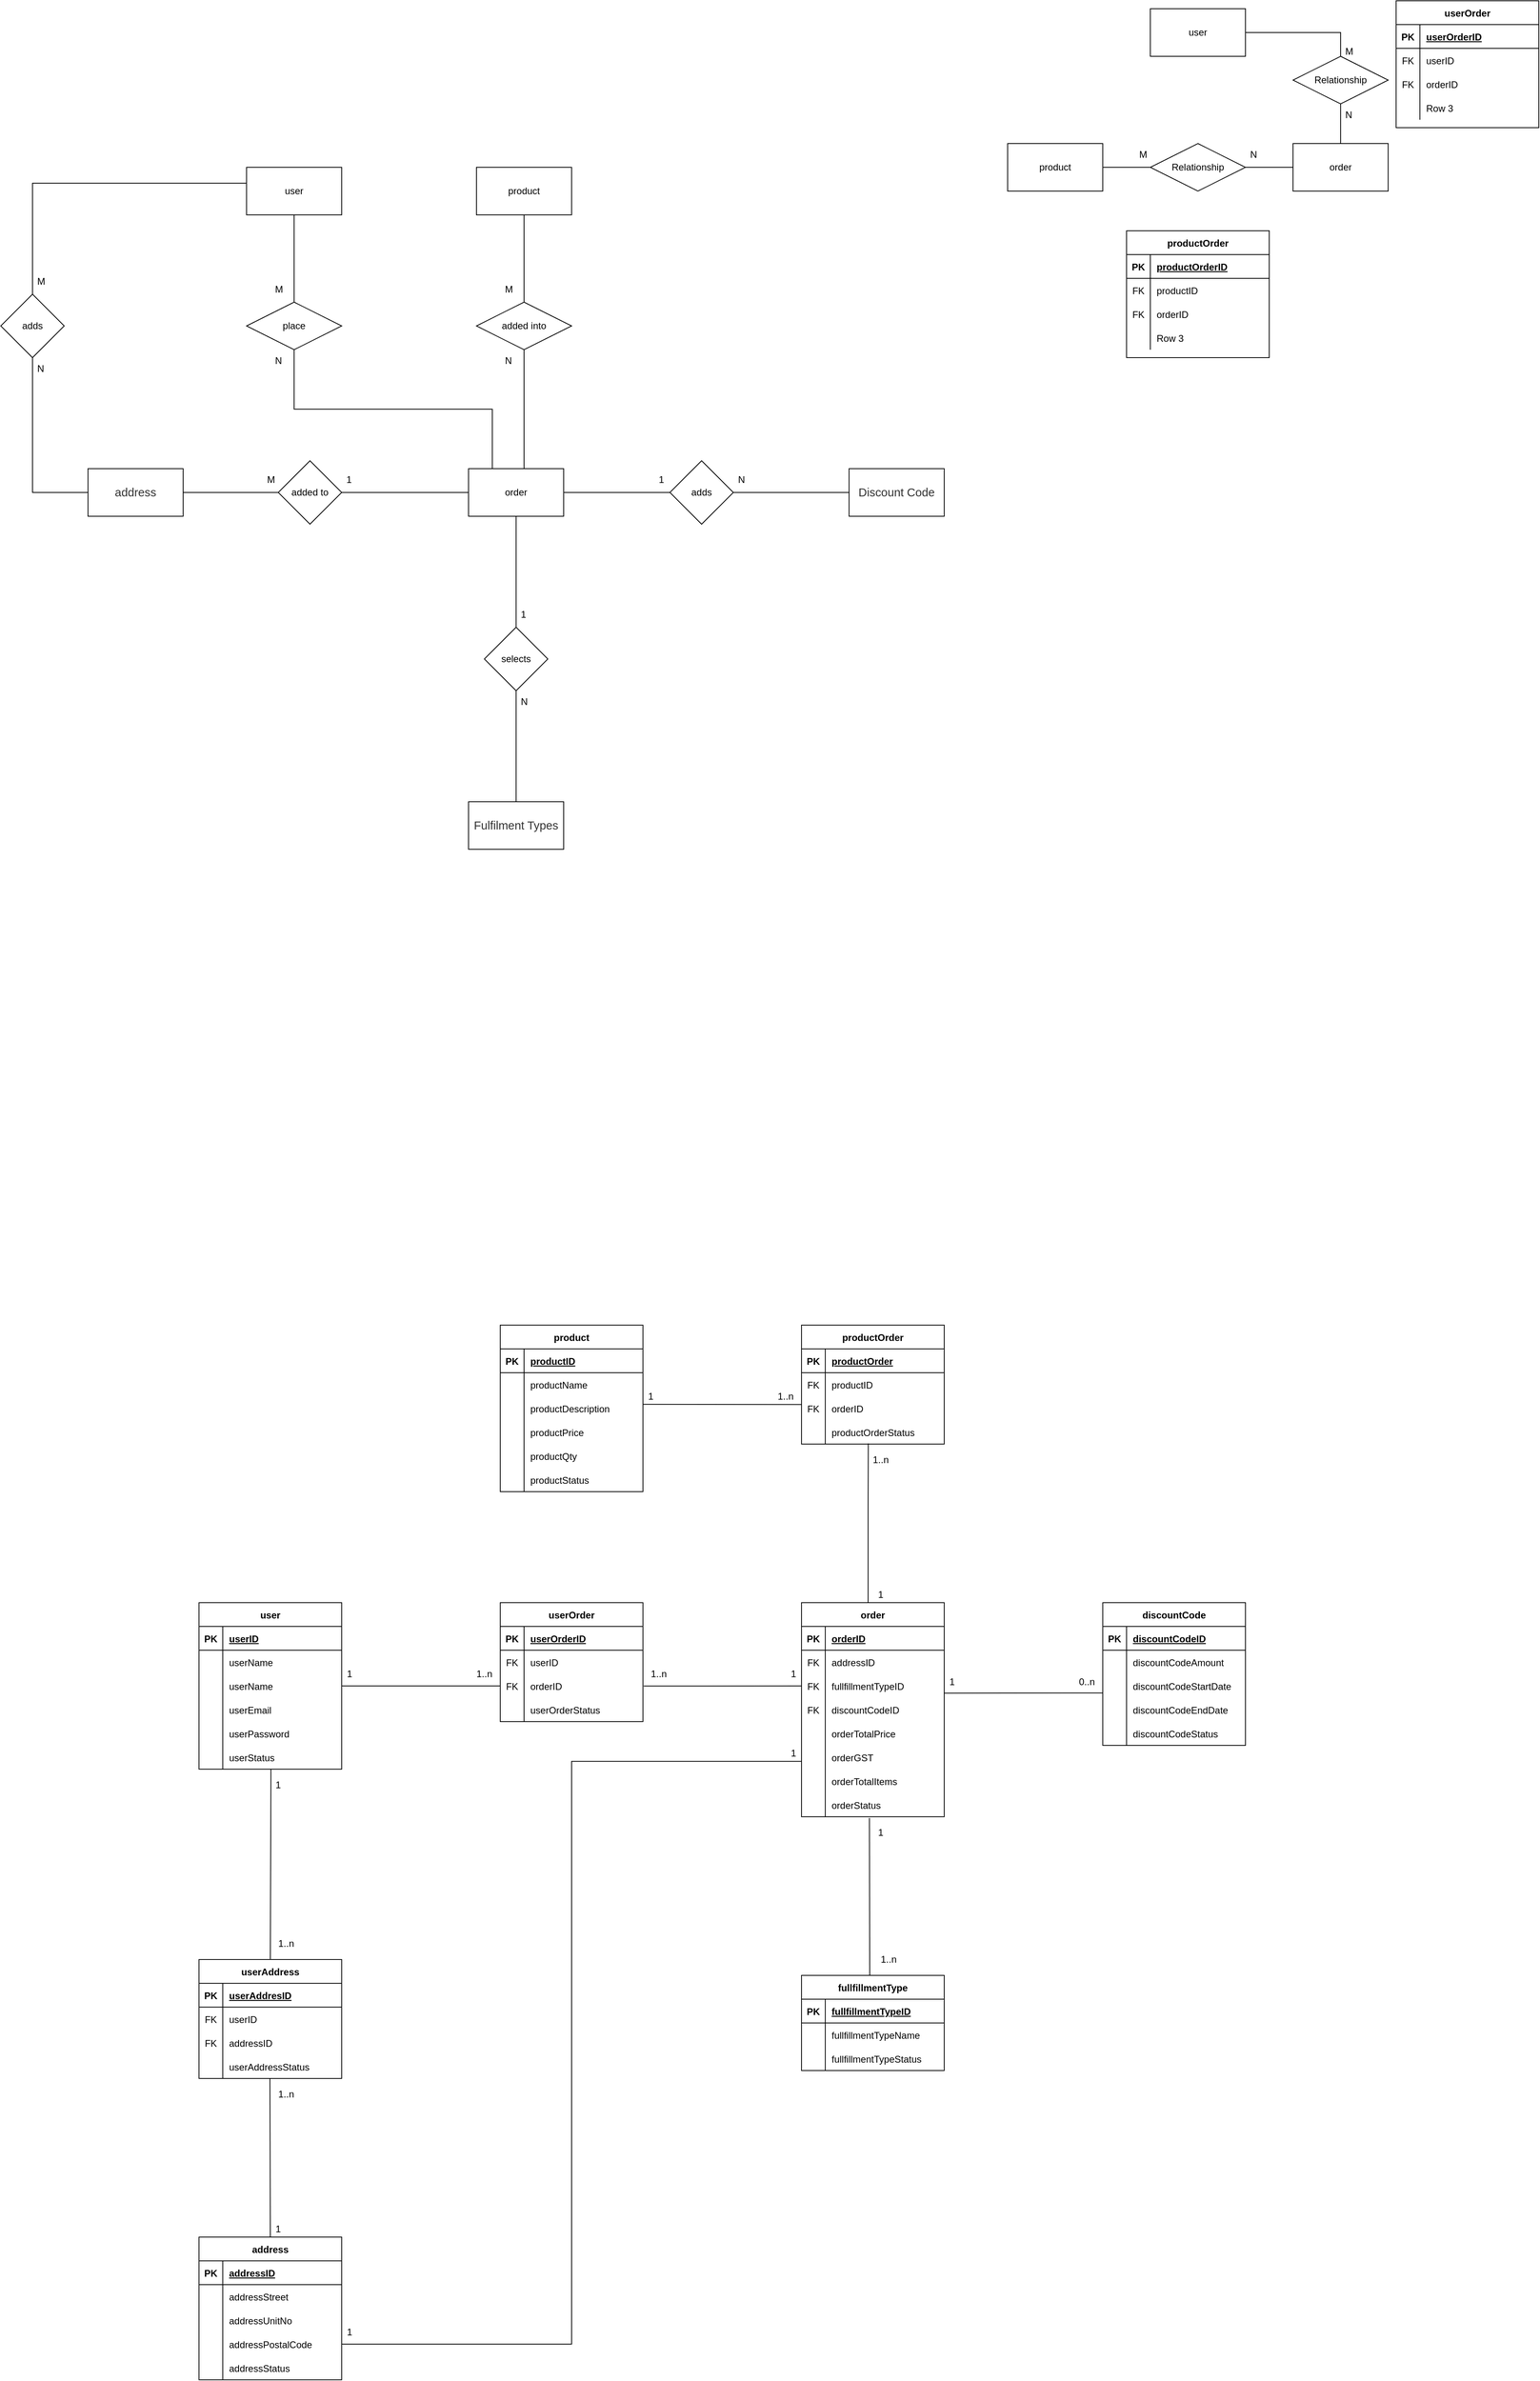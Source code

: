 <mxfile version="17.4.6" type="github">
  <diagram id="TpzLeTTNPXaMnmwLQoNF" name="Page-1">
    <mxGraphModel dx="721" dy="361" grid="1" gridSize="10" guides="1" tooltips="1" connect="1" arrows="1" fold="1" page="1" pageScale="1" pageWidth="2339" pageHeight="3300" math="0" shadow="0">
      <root>
        <mxCell id="0" />
        <mxCell id="1" parent="0" />
        <mxCell id="9hg6NP3qlv8_Mj3cdlza-14" style="edgeStyle=orthogonalEdgeStyle;rounded=0;orthogonalLoop=1;jettySize=auto;html=1;endArrow=none;endFill=0;entryX=0;entryY=0.5;entryDx=0;entryDy=0;exitX=0.5;exitY=1;exitDx=0;exitDy=0;startArrow=none;" parent="1" source="9hg6NP3qlv8_Mj3cdlza-21" target="9hg6NP3qlv8_Mj3cdlza-4" edge="1">
          <mxGeometry relative="1" as="geometry">
            <mxPoint x="270" y="560" as="targetPoint" />
            <Array as="points" />
          </mxGeometry>
        </mxCell>
        <mxCell id="9hg6NP3qlv8_Mj3cdlza-222" style="edgeStyle=orthogonalEdgeStyle;rounded=0;orthogonalLoop=1;jettySize=auto;html=1;exitX=0.5;exitY=1;exitDx=0;exitDy=0;endArrow=none;endFill=0;" parent="1" source="9hg6NP3qlv8_Mj3cdlza-1" target="9hg6NP3qlv8_Mj3cdlza-220" edge="1">
          <mxGeometry relative="1" as="geometry">
            <mxPoint x="270" y="390" as="targetPoint" />
          </mxGeometry>
        </mxCell>
        <mxCell id="9hg6NP3qlv8_Mj3cdlza-1" value="user" style="rounded=0;whiteSpace=wrap;html=1;" parent="1" vertex="1">
          <mxGeometry x="340" y="270" width="120" height="60" as="geometry" />
        </mxCell>
        <mxCell id="9hg6NP3qlv8_Mj3cdlza-128" style="edgeStyle=orthogonalEdgeStyle;rounded=0;orthogonalLoop=1;jettySize=auto;html=1;exitX=1;exitY=0.5;exitDx=0;exitDy=0;entryX=0;entryY=0.5;entryDx=0;entryDy=0;endArrow=none;endFill=0;" parent="1" source="9hg6NP3qlv8_Mj3cdlza-2" target="9hg6NP3qlv8_Mj3cdlza-25" edge="1">
          <mxGeometry relative="1" as="geometry" />
        </mxCell>
        <mxCell id="9hg6NP3qlv8_Mj3cdlza-134" style="edgeStyle=orthogonalEdgeStyle;rounded=0;orthogonalLoop=1;jettySize=auto;html=1;exitX=0.5;exitY=1;exitDx=0;exitDy=0;entryX=0.5;entryY=0;entryDx=0;entryDy=0;endArrow=none;endFill=0;" parent="1" source="9hg6NP3qlv8_Mj3cdlza-2" target="9hg6NP3qlv8_Mj3cdlza-24" edge="1">
          <mxGeometry relative="1" as="geometry" />
        </mxCell>
        <mxCell id="9hg6NP3qlv8_Mj3cdlza-2" value="order" style="rounded=0;whiteSpace=wrap;html=1;" parent="1" vertex="1">
          <mxGeometry x="620" y="650" width="120" height="60" as="geometry" />
        </mxCell>
        <mxCell id="9hg6NP3qlv8_Mj3cdlza-3" value="product" style="rounded=0;whiteSpace=wrap;html=1;" parent="1" vertex="1">
          <mxGeometry x="630" y="270" width="120" height="60" as="geometry" />
        </mxCell>
        <mxCell id="9hg6NP3qlv8_Mj3cdlza-131" style="edgeStyle=orthogonalEdgeStyle;rounded=0;orthogonalLoop=1;jettySize=auto;html=1;exitX=1;exitY=0.5;exitDx=0;exitDy=0;entryX=0;entryY=0.5;entryDx=0;entryDy=0;endArrow=none;endFill=0;" parent="1" source="9hg6NP3qlv8_Mj3cdlza-4" target="9hg6NP3qlv8_Mj3cdlza-23" edge="1">
          <mxGeometry relative="1" as="geometry" />
        </mxCell>
        <mxCell id="9hg6NP3qlv8_Mj3cdlza-4" value="&lt;span id=&quot;docs-internal-guid-a17e3fb0-7fff-93f5-56a1-877c8dd5102a&quot;&gt;&lt;span style=&quot;font-size: 11pt ; font-family: &amp;#34;calibri&amp;#34; , sans-serif ; color: rgb(51 , 51 , 51) ; background-color: transparent ; vertical-align: baseline&quot;&gt;address&lt;/span&gt;&lt;/span&gt;" style="rounded=0;whiteSpace=wrap;html=1;" parent="1" vertex="1">
          <mxGeometry x="140" y="650" width="120" height="60" as="geometry" />
        </mxCell>
        <mxCell id="9hg6NP3qlv8_Mj3cdlza-5" value="&lt;span id=&quot;docs-internal-guid-b50cfcc9-7fff-bd7e-99b4-ebcb941b73c9&quot;&gt;&lt;span style=&quot;font-size: 11pt ; font-family: &amp;#34;calibri&amp;#34; , sans-serif ; color: rgb(51 , 51 , 51) ; background-color: transparent ; vertical-align: baseline&quot;&gt;Fulfilment Types&lt;/span&gt;&lt;/span&gt;" style="rounded=0;whiteSpace=wrap;html=1;" parent="1" vertex="1">
          <mxGeometry x="620" y="1070" width="120" height="60" as="geometry" />
        </mxCell>
        <mxCell id="9hg6NP3qlv8_Mj3cdlza-7" value="&lt;span id=&quot;docs-internal-guid-54b10d89-7fff-0d96-e678-cdacdf3d5d1c&quot;&gt;&lt;span style=&quot;font-size: 11pt ; font-family: &amp;#34;calibri&amp;#34; , sans-serif ; color: rgb(51 , 51 , 51) ; background-color: transparent ; vertical-align: baseline&quot;&gt;Discount Code&lt;/span&gt;&lt;/span&gt;" style="rounded=0;whiteSpace=wrap;html=1;" parent="1" vertex="1">
          <mxGeometry x="1100" y="650" width="120" height="60" as="geometry" />
        </mxCell>
        <mxCell id="9hg6NP3qlv8_Mj3cdlza-21" value="adds" style="rhombus;whiteSpace=wrap;html=1;" parent="1" vertex="1">
          <mxGeometry x="30" y="430" width="80" height="80" as="geometry" />
        </mxCell>
        <mxCell id="9hg6NP3qlv8_Mj3cdlza-22" value="" style="edgeStyle=orthogonalEdgeStyle;rounded=0;orthogonalLoop=1;jettySize=auto;html=1;endArrow=none;endFill=0;entryX=0.5;entryY=0;entryDx=0;entryDy=0;exitX=0;exitY=0.5;exitDx=0;exitDy=0;" parent="1" source="9hg6NP3qlv8_Mj3cdlza-1" target="9hg6NP3qlv8_Mj3cdlza-21" edge="1">
          <mxGeometry relative="1" as="geometry">
            <mxPoint x="360" y="570" as="targetPoint" />
            <mxPoint x="210" y="290" as="sourcePoint" />
            <Array as="points">
              <mxPoint x="340" y="290" />
              <mxPoint x="70" y="290" />
            </Array>
          </mxGeometry>
        </mxCell>
        <mxCell id="9hg6NP3qlv8_Mj3cdlza-130" style="edgeStyle=orthogonalEdgeStyle;rounded=0;orthogonalLoop=1;jettySize=auto;html=1;exitX=1;exitY=0.5;exitDx=0;exitDy=0;entryX=0;entryY=0.5;entryDx=0;entryDy=0;endArrow=none;endFill=0;" parent="1" source="9hg6NP3qlv8_Mj3cdlza-23" target="9hg6NP3qlv8_Mj3cdlza-2" edge="1">
          <mxGeometry relative="1" as="geometry" />
        </mxCell>
        <mxCell id="9hg6NP3qlv8_Mj3cdlza-23" value="added to" style="rhombus;whiteSpace=wrap;html=1;" parent="1" vertex="1">
          <mxGeometry x="380" y="640" width="80" height="80" as="geometry" />
        </mxCell>
        <mxCell id="9hg6NP3qlv8_Mj3cdlza-133" style="edgeStyle=orthogonalEdgeStyle;rounded=0;orthogonalLoop=1;jettySize=auto;html=1;exitX=0.5;exitY=1;exitDx=0;exitDy=0;entryX=0.5;entryY=0;entryDx=0;entryDy=0;endArrow=none;endFill=0;" parent="1" source="9hg6NP3qlv8_Mj3cdlza-24" target="9hg6NP3qlv8_Mj3cdlza-5" edge="1">
          <mxGeometry relative="1" as="geometry" />
        </mxCell>
        <mxCell id="9hg6NP3qlv8_Mj3cdlza-24" value="selects" style="rhombus;whiteSpace=wrap;html=1;" parent="1" vertex="1">
          <mxGeometry x="640" y="850" width="80" height="80" as="geometry" />
        </mxCell>
        <mxCell id="9hg6NP3qlv8_Mj3cdlza-129" style="edgeStyle=orthogonalEdgeStyle;rounded=0;orthogonalLoop=1;jettySize=auto;html=1;exitX=1;exitY=0.5;exitDx=0;exitDy=0;entryX=0;entryY=0.5;entryDx=0;entryDy=0;endArrow=none;endFill=0;" parent="1" source="9hg6NP3qlv8_Mj3cdlza-25" target="9hg6NP3qlv8_Mj3cdlza-7" edge="1">
          <mxGeometry relative="1" as="geometry" />
        </mxCell>
        <mxCell id="9hg6NP3qlv8_Mj3cdlza-25" value="adds" style="rhombus;whiteSpace=wrap;html=1;" parent="1" vertex="1">
          <mxGeometry x="874" y="640" width="80" height="80" as="geometry" />
        </mxCell>
        <mxCell id="evujdqROtCQgP3AFFLGl-62" style="edgeStyle=orthogonalEdgeStyle;rounded=0;orthogonalLoop=1;jettySize=auto;html=1;endArrow=none;endFill=0;entryX=0;entryY=0.5;entryDx=0;entryDy=0;exitX=1;exitY=0.5;exitDx=0;exitDy=0;" edge="1" parent="1" source="evujdqROtCQgP3AFFLGl-59" target="evujdqROtCQgP3AFFLGl-28">
          <mxGeometry relative="1" as="geometry">
            <mxPoint x="470" y="2190" as="sourcePoint" />
            <mxPoint x="590" y="2180" as="targetPoint" />
          </mxGeometry>
        </mxCell>
        <mxCell id="9hg6NP3qlv8_Mj3cdlza-32" value="user" style="shape=table;startSize=30;container=1;collapsible=1;childLayout=tableLayout;fixedRows=1;rowLines=0;fontStyle=1;align=center;resizeLast=1;" parent="1" vertex="1">
          <mxGeometry x="280" y="2080" width="180" height="210" as="geometry" />
        </mxCell>
        <mxCell id="9hg6NP3qlv8_Mj3cdlza-33" value="" style="shape=tableRow;horizontal=0;startSize=0;swimlaneHead=0;swimlaneBody=0;fillColor=none;collapsible=0;dropTarget=0;points=[[0,0.5],[1,0.5]];portConstraint=eastwest;top=0;left=0;right=0;bottom=1;" parent="9hg6NP3qlv8_Mj3cdlza-32" vertex="1">
          <mxGeometry y="30" width="180" height="30" as="geometry" />
        </mxCell>
        <mxCell id="9hg6NP3qlv8_Mj3cdlza-34" value="PK" style="shape=partialRectangle;connectable=0;fillColor=none;top=0;left=0;bottom=0;right=0;fontStyle=1;overflow=hidden;" parent="9hg6NP3qlv8_Mj3cdlza-33" vertex="1">
          <mxGeometry width="30" height="30" as="geometry">
            <mxRectangle width="30" height="30" as="alternateBounds" />
          </mxGeometry>
        </mxCell>
        <mxCell id="9hg6NP3qlv8_Mj3cdlza-35" value="userID" style="shape=partialRectangle;connectable=0;fillColor=none;top=0;left=0;bottom=0;right=0;align=left;spacingLeft=6;fontStyle=5;overflow=hidden;" parent="9hg6NP3qlv8_Mj3cdlza-33" vertex="1">
          <mxGeometry x="30" width="150" height="30" as="geometry">
            <mxRectangle width="150" height="30" as="alternateBounds" />
          </mxGeometry>
        </mxCell>
        <mxCell id="9hg6NP3qlv8_Mj3cdlza-36" value="" style="shape=tableRow;horizontal=0;startSize=0;swimlaneHead=0;swimlaneBody=0;fillColor=none;collapsible=0;dropTarget=0;points=[[0,0.5],[1,0.5]];portConstraint=eastwest;top=0;left=0;right=0;bottom=0;" parent="9hg6NP3qlv8_Mj3cdlza-32" vertex="1">
          <mxGeometry y="60" width="180" height="30" as="geometry" />
        </mxCell>
        <mxCell id="9hg6NP3qlv8_Mj3cdlza-37" value="" style="shape=partialRectangle;connectable=0;fillColor=none;top=0;left=0;bottom=0;right=0;editable=1;overflow=hidden;" parent="9hg6NP3qlv8_Mj3cdlza-36" vertex="1">
          <mxGeometry width="30" height="30" as="geometry">
            <mxRectangle width="30" height="30" as="alternateBounds" />
          </mxGeometry>
        </mxCell>
        <mxCell id="9hg6NP3qlv8_Mj3cdlza-38" value="userName" style="shape=partialRectangle;connectable=0;fillColor=none;top=0;left=0;bottom=0;right=0;align=left;spacingLeft=6;overflow=hidden;" parent="9hg6NP3qlv8_Mj3cdlza-36" vertex="1">
          <mxGeometry x="30" width="150" height="30" as="geometry">
            <mxRectangle width="150" height="30" as="alternateBounds" />
          </mxGeometry>
        </mxCell>
        <mxCell id="evujdqROtCQgP3AFFLGl-59" value="" style="shape=tableRow;horizontal=0;startSize=0;swimlaneHead=0;swimlaneBody=0;fillColor=none;collapsible=0;dropTarget=0;points=[[0,0.5],[1,0.5]];portConstraint=eastwest;top=0;left=0;right=0;bottom=0;" vertex="1" parent="9hg6NP3qlv8_Mj3cdlza-32">
          <mxGeometry y="90" width="180" height="30" as="geometry" />
        </mxCell>
        <mxCell id="evujdqROtCQgP3AFFLGl-60" value="" style="shape=partialRectangle;connectable=0;fillColor=none;top=0;left=0;bottom=0;right=0;editable=1;overflow=hidden;" vertex="1" parent="evujdqROtCQgP3AFFLGl-59">
          <mxGeometry width="30" height="30" as="geometry">
            <mxRectangle width="30" height="30" as="alternateBounds" />
          </mxGeometry>
        </mxCell>
        <mxCell id="evujdqROtCQgP3AFFLGl-61" value="userName" style="shape=partialRectangle;connectable=0;fillColor=none;top=0;left=0;bottom=0;right=0;align=left;spacingLeft=6;overflow=hidden;" vertex="1" parent="evujdqROtCQgP3AFFLGl-59">
          <mxGeometry x="30" width="150" height="30" as="geometry">
            <mxRectangle width="150" height="30" as="alternateBounds" />
          </mxGeometry>
        </mxCell>
        <mxCell id="9hg6NP3qlv8_Mj3cdlza-39" value="" style="shape=tableRow;horizontal=0;startSize=0;swimlaneHead=0;swimlaneBody=0;fillColor=none;collapsible=0;dropTarget=0;points=[[0,0.5],[1,0.5]];portConstraint=eastwest;top=0;left=0;right=0;bottom=0;" parent="9hg6NP3qlv8_Mj3cdlza-32" vertex="1">
          <mxGeometry y="120" width="180" height="30" as="geometry" />
        </mxCell>
        <mxCell id="9hg6NP3qlv8_Mj3cdlza-40" value="" style="shape=partialRectangle;connectable=0;fillColor=none;top=0;left=0;bottom=0;right=0;editable=1;overflow=hidden;" parent="9hg6NP3qlv8_Mj3cdlza-39" vertex="1">
          <mxGeometry width="30" height="30" as="geometry">
            <mxRectangle width="30" height="30" as="alternateBounds" />
          </mxGeometry>
        </mxCell>
        <mxCell id="9hg6NP3qlv8_Mj3cdlza-41" value="userEmail" style="shape=partialRectangle;connectable=0;fillColor=none;top=0;left=0;bottom=0;right=0;align=left;spacingLeft=6;overflow=hidden;" parent="9hg6NP3qlv8_Mj3cdlza-39" vertex="1">
          <mxGeometry x="30" width="150" height="30" as="geometry">
            <mxRectangle width="150" height="30" as="alternateBounds" />
          </mxGeometry>
        </mxCell>
        <mxCell id="9hg6NP3qlv8_Mj3cdlza-42" value="" style="shape=tableRow;horizontal=0;startSize=0;swimlaneHead=0;swimlaneBody=0;fillColor=none;collapsible=0;dropTarget=0;points=[[0,0.5],[1,0.5]];portConstraint=eastwest;top=0;left=0;right=0;bottom=0;" parent="9hg6NP3qlv8_Mj3cdlza-32" vertex="1">
          <mxGeometry y="150" width="180" height="30" as="geometry" />
        </mxCell>
        <mxCell id="9hg6NP3qlv8_Mj3cdlza-43" value="" style="shape=partialRectangle;connectable=0;fillColor=none;top=0;left=0;bottom=0;right=0;editable=1;overflow=hidden;" parent="9hg6NP3qlv8_Mj3cdlza-42" vertex="1">
          <mxGeometry width="30" height="30" as="geometry">
            <mxRectangle width="30" height="30" as="alternateBounds" />
          </mxGeometry>
        </mxCell>
        <mxCell id="9hg6NP3qlv8_Mj3cdlza-44" value="userPassword" style="shape=partialRectangle;connectable=0;fillColor=none;top=0;left=0;bottom=0;right=0;align=left;spacingLeft=6;overflow=hidden;" parent="9hg6NP3qlv8_Mj3cdlza-42" vertex="1">
          <mxGeometry x="30" width="150" height="30" as="geometry">
            <mxRectangle width="150" height="30" as="alternateBounds" />
          </mxGeometry>
        </mxCell>
        <mxCell id="evujdqROtCQgP3AFFLGl-11" style="shape=tableRow;horizontal=0;startSize=0;swimlaneHead=0;swimlaneBody=0;fillColor=none;collapsible=0;dropTarget=0;points=[[0,0.5],[1,0.5]];portConstraint=eastwest;top=0;left=0;right=0;bottom=0;" vertex="1" parent="9hg6NP3qlv8_Mj3cdlza-32">
          <mxGeometry y="180" width="180" height="30" as="geometry" />
        </mxCell>
        <mxCell id="evujdqROtCQgP3AFFLGl-12" style="shape=partialRectangle;connectable=0;fillColor=none;top=0;left=0;bottom=0;right=0;editable=1;overflow=hidden;" vertex="1" parent="evujdqROtCQgP3AFFLGl-11">
          <mxGeometry width="30" height="30" as="geometry">
            <mxRectangle width="30" height="30" as="alternateBounds" />
          </mxGeometry>
        </mxCell>
        <mxCell id="evujdqROtCQgP3AFFLGl-13" value="userStatus" style="shape=partialRectangle;connectable=0;fillColor=none;top=0;left=0;bottom=0;right=0;align=left;spacingLeft=6;overflow=hidden;" vertex="1" parent="evujdqROtCQgP3AFFLGl-11">
          <mxGeometry x="30" width="150" height="30" as="geometry">
            <mxRectangle width="150" height="30" as="alternateBounds" />
          </mxGeometry>
        </mxCell>
        <mxCell id="9hg6NP3qlv8_Mj3cdlza-45" value="address" style="shape=table;startSize=30;container=1;collapsible=1;childLayout=tableLayout;fixedRows=1;rowLines=0;fontStyle=1;align=center;resizeLast=1;" parent="1" vertex="1">
          <mxGeometry x="280" y="2880" width="180" height="180" as="geometry" />
        </mxCell>
        <mxCell id="9hg6NP3qlv8_Mj3cdlza-46" value="" style="shape=tableRow;horizontal=0;startSize=0;swimlaneHead=0;swimlaneBody=0;fillColor=none;collapsible=0;dropTarget=0;points=[[0,0.5],[1,0.5]];portConstraint=eastwest;top=0;left=0;right=0;bottom=1;" parent="9hg6NP3qlv8_Mj3cdlza-45" vertex="1">
          <mxGeometry y="30" width="180" height="30" as="geometry" />
        </mxCell>
        <mxCell id="9hg6NP3qlv8_Mj3cdlza-47" value="PK" style="shape=partialRectangle;connectable=0;fillColor=none;top=0;left=0;bottom=0;right=0;fontStyle=1;overflow=hidden;" parent="9hg6NP3qlv8_Mj3cdlza-46" vertex="1">
          <mxGeometry width="30" height="30" as="geometry">
            <mxRectangle width="30" height="30" as="alternateBounds" />
          </mxGeometry>
        </mxCell>
        <mxCell id="9hg6NP3qlv8_Mj3cdlza-48" value="addressID" style="shape=partialRectangle;connectable=0;fillColor=none;top=0;left=0;bottom=0;right=0;align=left;spacingLeft=6;fontStyle=5;overflow=hidden;" parent="9hg6NP3qlv8_Mj3cdlza-46" vertex="1">
          <mxGeometry x="30" width="150" height="30" as="geometry">
            <mxRectangle width="150" height="30" as="alternateBounds" />
          </mxGeometry>
        </mxCell>
        <mxCell id="9hg6NP3qlv8_Mj3cdlza-49" value="" style="shape=tableRow;horizontal=0;startSize=0;swimlaneHead=0;swimlaneBody=0;fillColor=none;collapsible=0;dropTarget=0;points=[[0,0.5],[1,0.5]];portConstraint=eastwest;top=0;left=0;right=0;bottom=0;" parent="9hg6NP3qlv8_Mj3cdlza-45" vertex="1">
          <mxGeometry y="60" width="180" height="30" as="geometry" />
        </mxCell>
        <mxCell id="9hg6NP3qlv8_Mj3cdlza-50" value="" style="shape=partialRectangle;connectable=0;fillColor=none;top=0;left=0;bottom=0;right=0;editable=1;overflow=hidden;" parent="9hg6NP3qlv8_Mj3cdlza-49" vertex="1">
          <mxGeometry width="30" height="30" as="geometry">
            <mxRectangle width="30" height="30" as="alternateBounds" />
          </mxGeometry>
        </mxCell>
        <mxCell id="9hg6NP3qlv8_Mj3cdlza-51" value="addressStreet" style="shape=partialRectangle;connectable=0;fillColor=none;top=0;left=0;bottom=0;right=0;align=left;spacingLeft=6;overflow=hidden;" parent="9hg6NP3qlv8_Mj3cdlza-49" vertex="1">
          <mxGeometry x="30" width="150" height="30" as="geometry">
            <mxRectangle width="150" height="30" as="alternateBounds" />
          </mxGeometry>
        </mxCell>
        <mxCell id="evujdqROtCQgP3AFFLGl-43" style="shape=tableRow;horizontal=0;startSize=0;swimlaneHead=0;swimlaneBody=0;fillColor=none;collapsible=0;dropTarget=0;points=[[0,0.5],[1,0.5]];portConstraint=eastwest;top=0;left=0;right=0;bottom=0;" vertex="1" parent="9hg6NP3qlv8_Mj3cdlza-45">
          <mxGeometry y="90" width="180" height="30" as="geometry" />
        </mxCell>
        <mxCell id="evujdqROtCQgP3AFFLGl-44" style="shape=partialRectangle;connectable=0;fillColor=none;top=0;left=0;bottom=0;right=0;editable=1;overflow=hidden;" vertex="1" parent="evujdqROtCQgP3AFFLGl-43">
          <mxGeometry width="30" height="30" as="geometry">
            <mxRectangle width="30" height="30" as="alternateBounds" />
          </mxGeometry>
        </mxCell>
        <mxCell id="evujdqROtCQgP3AFFLGl-45" value="addressUnitNo" style="shape=partialRectangle;connectable=0;fillColor=none;top=0;left=0;bottom=0;right=0;align=left;spacingLeft=6;overflow=hidden;" vertex="1" parent="evujdqROtCQgP3AFFLGl-43">
          <mxGeometry x="30" width="150" height="30" as="geometry">
            <mxRectangle width="150" height="30" as="alternateBounds" />
          </mxGeometry>
        </mxCell>
        <mxCell id="9hg6NP3qlv8_Mj3cdlza-52" value="" style="shape=tableRow;horizontal=0;startSize=0;swimlaneHead=0;swimlaneBody=0;fillColor=none;collapsible=0;dropTarget=0;points=[[0,0.5],[1,0.5]];portConstraint=eastwest;top=0;left=0;right=0;bottom=0;" parent="9hg6NP3qlv8_Mj3cdlza-45" vertex="1">
          <mxGeometry y="120" width="180" height="30" as="geometry" />
        </mxCell>
        <mxCell id="9hg6NP3qlv8_Mj3cdlza-53" value="" style="shape=partialRectangle;connectable=0;fillColor=none;top=0;left=0;bottom=0;right=0;editable=1;overflow=hidden;" parent="9hg6NP3qlv8_Mj3cdlza-52" vertex="1">
          <mxGeometry width="30" height="30" as="geometry">
            <mxRectangle width="30" height="30" as="alternateBounds" />
          </mxGeometry>
        </mxCell>
        <mxCell id="9hg6NP3qlv8_Mj3cdlza-54" value="addressPostalCode" style="shape=partialRectangle;connectable=0;fillColor=none;top=0;left=0;bottom=0;right=0;align=left;spacingLeft=6;overflow=hidden;" parent="9hg6NP3qlv8_Mj3cdlza-52" vertex="1">
          <mxGeometry x="30" width="150" height="30" as="geometry">
            <mxRectangle width="150" height="30" as="alternateBounds" />
          </mxGeometry>
        </mxCell>
        <mxCell id="9hg6NP3qlv8_Mj3cdlza-55" value="" style="shape=tableRow;horizontal=0;startSize=0;swimlaneHead=0;swimlaneBody=0;fillColor=none;collapsible=0;dropTarget=0;points=[[0,0.5],[1,0.5]];portConstraint=eastwest;top=0;left=0;right=0;bottom=0;" parent="9hg6NP3qlv8_Mj3cdlza-45" vertex="1">
          <mxGeometry y="150" width="180" height="30" as="geometry" />
        </mxCell>
        <mxCell id="9hg6NP3qlv8_Mj3cdlza-56" value="" style="shape=partialRectangle;connectable=0;fillColor=none;top=0;left=0;bottom=0;right=0;editable=1;overflow=hidden;" parent="9hg6NP3qlv8_Mj3cdlza-55" vertex="1">
          <mxGeometry width="30" height="30" as="geometry">
            <mxRectangle width="30" height="30" as="alternateBounds" />
          </mxGeometry>
        </mxCell>
        <mxCell id="9hg6NP3qlv8_Mj3cdlza-57" value="addressStatus" style="shape=partialRectangle;connectable=0;fillColor=none;top=0;left=0;bottom=0;right=0;align=left;spacingLeft=6;overflow=hidden;" parent="9hg6NP3qlv8_Mj3cdlza-55" vertex="1">
          <mxGeometry x="30" width="150" height="30" as="geometry">
            <mxRectangle width="150" height="30" as="alternateBounds" />
          </mxGeometry>
        </mxCell>
        <mxCell id="9hg6NP3qlv8_Mj3cdlza-58" value="discountCode" style="shape=table;startSize=30;container=1;collapsible=1;childLayout=tableLayout;fixedRows=1;rowLines=0;fontStyle=1;align=center;resizeLast=1;" parent="1" vertex="1">
          <mxGeometry x="1420" y="2080" width="180" height="180" as="geometry" />
        </mxCell>
        <mxCell id="9hg6NP3qlv8_Mj3cdlza-59" value="" style="shape=tableRow;horizontal=0;startSize=0;swimlaneHead=0;swimlaneBody=0;fillColor=none;collapsible=0;dropTarget=0;points=[[0,0.5],[1,0.5]];portConstraint=eastwest;top=0;left=0;right=0;bottom=1;" parent="9hg6NP3qlv8_Mj3cdlza-58" vertex="1">
          <mxGeometry y="30" width="180" height="30" as="geometry" />
        </mxCell>
        <mxCell id="9hg6NP3qlv8_Mj3cdlza-60" value="PK" style="shape=partialRectangle;connectable=0;fillColor=none;top=0;left=0;bottom=0;right=0;fontStyle=1;overflow=hidden;" parent="9hg6NP3qlv8_Mj3cdlza-59" vertex="1">
          <mxGeometry width="30" height="30" as="geometry">
            <mxRectangle width="30" height="30" as="alternateBounds" />
          </mxGeometry>
        </mxCell>
        <mxCell id="9hg6NP3qlv8_Mj3cdlza-61" value="discountCodeID" style="shape=partialRectangle;connectable=0;fillColor=none;top=0;left=0;bottom=0;right=0;align=left;spacingLeft=6;fontStyle=5;overflow=hidden;" parent="9hg6NP3qlv8_Mj3cdlza-59" vertex="1">
          <mxGeometry x="30" width="150" height="30" as="geometry">
            <mxRectangle width="150" height="30" as="alternateBounds" />
          </mxGeometry>
        </mxCell>
        <mxCell id="9hg6NP3qlv8_Mj3cdlza-62" value="" style="shape=tableRow;horizontal=0;startSize=0;swimlaneHead=0;swimlaneBody=0;fillColor=none;collapsible=0;dropTarget=0;points=[[0,0.5],[1,0.5]];portConstraint=eastwest;top=0;left=0;right=0;bottom=0;" parent="9hg6NP3qlv8_Mj3cdlza-58" vertex="1">
          <mxGeometry y="60" width="180" height="30" as="geometry" />
        </mxCell>
        <mxCell id="9hg6NP3qlv8_Mj3cdlza-63" value="" style="shape=partialRectangle;connectable=0;fillColor=none;top=0;left=0;bottom=0;right=0;editable=1;overflow=hidden;" parent="9hg6NP3qlv8_Mj3cdlza-62" vertex="1">
          <mxGeometry width="30" height="30" as="geometry">
            <mxRectangle width="30" height="30" as="alternateBounds" />
          </mxGeometry>
        </mxCell>
        <mxCell id="9hg6NP3qlv8_Mj3cdlza-64" value="discountCodeAmount" style="shape=partialRectangle;connectable=0;fillColor=none;top=0;left=0;bottom=0;right=0;align=left;spacingLeft=6;overflow=hidden;" parent="9hg6NP3qlv8_Mj3cdlza-62" vertex="1">
          <mxGeometry x="30" width="150" height="30" as="geometry">
            <mxRectangle width="150" height="30" as="alternateBounds" />
          </mxGeometry>
        </mxCell>
        <mxCell id="9hg6NP3qlv8_Mj3cdlza-65" value="" style="shape=tableRow;horizontal=0;startSize=0;swimlaneHead=0;swimlaneBody=0;fillColor=none;collapsible=0;dropTarget=0;points=[[0,0.5],[1,0.5]];portConstraint=eastwest;top=0;left=0;right=0;bottom=0;" parent="9hg6NP3qlv8_Mj3cdlza-58" vertex="1">
          <mxGeometry y="90" width="180" height="30" as="geometry" />
        </mxCell>
        <mxCell id="9hg6NP3qlv8_Mj3cdlza-66" value="" style="shape=partialRectangle;connectable=0;fillColor=none;top=0;left=0;bottom=0;right=0;editable=1;overflow=hidden;" parent="9hg6NP3qlv8_Mj3cdlza-65" vertex="1">
          <mxGeometry width="30" height="30" as="geometry">
            <mxRectangle width="30" height="30" as="alternateBounds" />
          </mxGeometry>
        </mxCell>
        <mxCell id="9hg6NP3qlv8_Mj3cdlza-67" value="discountCodeStartDate" style="shape=partialRectangle;connectable=0;fillColor=none;top=0;left=0;bottom=0;right=0;align=left;spacingLeft=6;overflow=hidden;" parent="9hg6NP3qlv8_Mj3cdlza-65" vertex="1">
          <mxGeometry x="30" width="150" height="30" as="geometry">
            <mxRectangle width="150" height="30" as="alternateBounds" />
          </mxGeometry>
        </mxCell>
        <mxCell id="9hg6NP3qlv8_Mj3cdlza-68" value="" style="shape=tableRow;horizontal=0;startSize=0;swimlaneHead=0;swimlaneBody=0;fillColor=none;collapsible=0;dropTarget=0;points=[[0,0.5],[1,0.5]];portConstraint=eastwest;top=0;left=0;right=0;bottom=0;" parent="9hg6NP3qlv8_Mj3cdlza-58" vertex="1">
          <mxGeometry y="120" width="180" height="30" as="geometry" />
        </mxCell>
        <mxCell id="9hg6NP3qlv8_Mj3cdlza-69" value="" style="shape=partialRectangle;connectable=0;fillColor=none;top=0;left=0;bottom=0;right=0;editable=1;overflow=hidden;" parent="9hg6NP3qlv8_Mj3cdlza-68" vertex="1">
          <mxGeometry width="30" height="30" as="geometry">
            <mxRectangle width="30" height="30" as="alternateBounds" />
          </mxGeometry>
        </mxCell>
        <mxCell id="9hg6NP3qlv8_Mj3cdlza-70" value="discountCodeEndDate" style="shape=partialRectangle;connectable=0;fillColor=none;top=0;left=0;bottom=0;right=0;align=left;spacingLeft=6;overflow=hidden;" parent="9hg6NP3qlv8_Mj3cdlza-68" vertex="1">
          <mxGeometry x="30" width="150" height="30" as="geometry">
            <mxRectangle width="150" height="30" as="alternateBounds" />
          </mxGeometry>
        </mxCell>
        <mxCell id="evujdqROtCQgP3AFFLGl-86" style="shape=tableRow;horizontal=0;startSize=0;swimlaneHead=0;swimlaneBody=0;fillColor=none;collapsible=0;dropTarget=0;points=[[0,0.5],[1,0.5]];portConstraint=eastwest;top=0;left=0;right=0;bottom=0;" vertex="1" parent="9hg6NP3qlv8_Mj3cdlza-58">
          <mxGeometry y="150" width="180" height="30" as="geometry" />
        </mxCell>
        <mxCell id="evujdqROtCQgP3AFFLGl-87" style="shape=partialRectangle;connectable=0;fillColor=none;top=0;left=0;bottom=0;right=0;editable=1;overflow=hidden;" vertex="1" parent="evujdqROtCQgP3AFFLGl-86">
          <mxGeometry width="30" height="30" as="geometry">
            <mxRectangle width="30" height="30" as="alternateBounds" />
          </mxGeometry>
        </mxCell>
        <mxCell id="evujdqROtCQgP3AFFLGl-88" value="discountCodeStatus" style="shape=partialRectangle;connectable=0;fillColor=none;top=0;left=0;bottom=0;right=0;align=left;spacingLeft=6;overflow=hidden;" vertex="1" parent="evujdqROtCQgP3AFFLGl-86">
          <mxGeometry x="30" width="150" height="30" as="geometry">
            <mxRectangle width="150" height="30" as="alternateBounds" />
          </mxGeometry>
        </mxCell>
        <mxCell id="9hg6NP3qlv8_Mj3cdlza-124" style="edgeStyle=orthogonalEdgeStyle;rounded=0;orthogonalLoop=1;jettySize=auto;html=1;entryX=-0.001;entryY=0.335;entryDx=0;entryDy=0;endArrow=none;endFill=0;exitX=1.001;exitY=0.331;exitDx=0;exitDy=0;entryPerimeter=0;exitPerimeter=0;" parent="1" source="9hg6NP3qlv8_Mj3cdlza-78" target="9hg6NP3qlv8_Mj3cdlza-117" edge="1">
          <mxGeometry relative="1" as="geometry">
            <Array as="points">
              <mxPoint x="1040" y="1830" />
            </Array>
          </mxGeometry>
        </mxCell>
        <mxCell id="9hg6NP3qlv8_Mj3cdlza-71" value="product" style="shape=table;startSize=30;container=1;collapsible=1;childLayout=tableLayout;fixedRows=1;rowLines=0;fontStyle=1;align=center;resizeLast=1;" parent="1" vertex="1">
          <mxGeometry x="660" y="1730" width="180" height="210" as="geometry" />
        </mxCell>
        <mxCell id="9hg6NP3qlv8_Mj3cdlza-72" value="" style="shape=tableRow;horizontal=0;startSize=0;swimlaneHead=0;swimlaneBody=0;fillColor=none;collapsible=0;dropTarget=0;points=[[0,0.5],[1,0.5]];portConstraint=eastwest;top=0;left=0;right=0;bottom=1;" parent="9hg6NP3qlv8_Mj3cdlza-71" vertex="1">
          <mxGeometry y="30" width="180" height="30" as="geometry" />
        </mxCell>
        <mxCell id="9hg6NP3qlv8_Mj3cdlza-73" value="PK" style="shape=partialRectangle;connectable=0;fillColor=none;top=0;left=0;bottom=0;right=0;fontStyle=1;overflow=hidden;" parent="9hg6NP3qlv8_Mj3cdlza-72" vertex="1">
          <mxGeometry width="30" height="30" as="geometry">
            <mxRectangle width="30" height="30" as="alternateBounds" />
          </mxGeometry>
        </mxCell>
        <mxCell id="9hg6NP3qlv8_Mj3cdlza-74" value="productID" style="shape=partialRectangle;connectable=0;fillColor=none;top=0;left=0;bottom=0;right=0;align=left;spacingLeft=6;fontStyle=5;overflow=hidden;" parent="9hg6NP3qlv8_Mj3cdlza-72" vertex="1">
          <mxGeometry x="30" width="150" height="30" as="geometry">
            <mxRectangle width="150" height="30" as="alternateBounds" />
          </mxGeometry>
        </mxCell>
        <mxCell id="9hg6NP3qlv8_Mj3cdlza-75" value="" style="shape=tableRow;horizontal=0;startSize=0;swimlaneHead=0;swimlaneBody=0;fillColor=none;collapsible=0;dropTarget=0;points=[[0,0.5],[1,0.5]];portConstraint=eastwest;top=0;left=0;right=0;bottom=0;" parent="9hg6NP3qlv8_Mj3cdlza-71" vertex="1">
          <mxGeometry y="60" width="180" height="30" as="geometry" />
        </mxCell>
        <mxCell id="9hg6NP3qlv8_Mj3cdlza-76" value="" style="shape=partialRectangle;connectable=0;fillColor=none;top=0;left=0;bottom=0;right=0;editable=1;overflow=hidden;" parent="9hg6NP3qlv8_Mj3cdlza-75" vertex="1">
          <mxGeometry width="30" height="30" as="geometry">
            <mxRectangle width="30" height="30" as="alternateBounds" />
          </mxGeometry>
        </mxCell>
        <mxCell id="9hg6NP3qlv8_Mj3cdlza-77" value="productName" style="shape=partialRectangle;connectable=0;fillColor=none;top=0;left=0;bottom=0;right=0;align=left;spacingLeft=6;overflow=hidden;" parent="9hg6NP3qlv8_Mj3cdlza-75" vertex="1">
          <mxGeometry x="30" width="150" height="30" as="geometry">
            <mxRectangle width="150" height="30" as="alternateBounds" />
          </mxGeometry>
        </mxCell>
        <mxCell id="9hg6NP3qlv8_Mj3cdlza-78" value="" style="shape=tableRow;horizontal=0;startSize=0;swimlaneHead=0;swimlaneBody=0;fillColor=none;collapsible=0;dropTarget=0;points=[[0,0.5],[1,0.5]];portConstraint=eastwest;top=0;left=0;right=0;bottom=0;" parent="9hg6NP3qlv8_Mj3cdlza-71" vertex="1">
          <mxGeometry y="90" width="180" height="30" as="geometry" />
        </mxCell>
        <mxCell id="9hg6NP3qlv8_Mj3cdlza-79" value="" style="shape=partialRectangle;connectable=0;fillColor=none;top=0;left=0;bottom=0;right=0;editable=1;overflow=hidden;" parent="9hg6NP3qlv8_Mj3cdlza-78" vertex="1">
          <mxGeometry width="30" height="30" as="geometry">
            <mxRectangle width="30" height="30" as="alternateBounds" />
          </mxGeometry>
        </mxCell>
        <mxCell id="9hg6NP3qlv8_Mj3cdlza-80" value="productDescription" style="shape=partialRectangle;connectable=0;fillColor=none;top=0;left=0;bottom=0;right=0;align=left;spacingLeft=6;overflow=hidden;" parent="9hg6NP3qlv8_Mj3cdlza-78" vertex="1">
          <mxGeometry x="30" width="150" height="30" as="geometry">
            <mxRectangle width="150" height="30" as="alternateBounds" />
          </mxGeometry>
        </mxCell>
        <mxCell id="9hg6NP3qlv8_Mj3cdlza-81" value="" style="shape=tableRow;horizontal=0;startSize=0;swimlaneHead=0;swimlaneBody=0;fillColor=none;collapsible=0;dropTarget=0;points=[[0,0.5],[1,0.5]];portConstraint=eastwest;top=0;left=0;right=0;bottom=0;" parent="9hg6NP3qlv8_Mj3cdlza-71" vertex="1">
          <mxGeometry y="120" width="180" height="30" as="geometry" />
        </mxCell>
        <mxCell id="9hg6NP3qlv8_Mj3cdlza-82" value="" style="shape=partialRectangle;connectable=0;fillColor=none;top=0;left=0;bottom=0;right=0;editable=1;overflow=hidden;" parent="9hg6NP3qlv8_Mj3cdlza-81" vertex="1">
          <mxGeometry width="30" height="30" as="geometry">
            <mxRectangle width="30" height="30" as="alternateBounds" />
          </mxGeometry>
        </mxCell>
        <mxCell id="9hg6NP3qlv8_Mj3cdlza-83" value="productPrice" style="shape=partialRectangle;connectable=0;fillColor=none;top=0;left=0;bottom=0;right=0;align=left;spacingLeft=6;overflow=hidden;" parent="9hg6NP3qlv8_Mj3cdlza-81" vertex="1">
          <mxGeometry x="30" width="150" height="30" as="geometry">
            <mxRectangle width="150" height="30" as="alternateBounds" />
          </mxGeometry>
        </mxCell>
        <mxCell id="evujdqROtCQgP3AFFLGl-8" style="shape=tableRow;horizontal=0;startSize=0;swimlaneHead=0;swimlaneBody=0;fillColor=none;collapsible=0;dropTarget=0;points=[[0,0.5],[1,0.5]];portConstraint=eastwest;top=0;left=0;right=0;bottom=0;" vertex="1" parent="9hg6NP3qlv8_Mj3cdlza-71">
          <mxGeometry y="150" width="180" height="30" as="geometry" />
        </mxCell>
        <mxCell id="evujdqROtCQgP3AFFLGl-9" style="shape=partialRectangle;connectable=0;fillColor=none;top=0;left=0;bottom=0;right=0;editable=1;overflow=hidden;" vertex="1" parent="evujdqROtCQgP3AFFLGl-8">
          <mxGeometry width="30" height="30" as="geometry">
            <mxRectangle width="30" height="30" as="alternateBounds" />
          </mxGeometry>
        </mxCell>
        <mxCell id="evujdqROtCQgP3AFFLGl-10" value="productQty" style="shape=partialRectangle;connectable=0;fillColor=none;top=0;left=0;bottom=0;right=0;align=left;spacingLeft=6;overflow=hidden;" vertex="1" parent="evujdqROtCQgP3AFFLGl-8">
          <mxGeometry x="30" width="150" height="30" as="geometry">
            <mxRectangle width="150" height="30" as="alternateBounds" />
          </mxGeometry>
        </mxCell>
        <mxCell id="evujdqROtCQgP3AFFLGl-14" style="shape=tableRow;horizontal=0;startSize=0;swimlaneHead=0;swimlaneBody=0;fillColor=none;collapsible=0;dropTarget=0;points=[[0,0.5],[1,0.5]];portConstraint=eastwest;top=0;left=0;right=0;bottom=0;" vertex="1" parent="9hg6NP3qlv8_Mj3cdlza-71">
          <mxGeometry y="180" width="180" height="30" as="geometry" />
        </mxCell>
        <mxCell id="evujdqROtCQgP3AFFLGl-15" style="shape=partialRectangle;connectable=0;fillColor=none;top=0;left=0;bottom=0;right=0;editable=1;overflow=hidden;" vertex="1" parent="evujdqROtCQgP3AFFLGl-14">
          <mxGeometry width="30" height="30" as="geometry">
            <mxRectangle width="30" height="30" as="alternateBounds" />
          </mxGeometry>
        </mxCell>
        <mxCell id="evujdqROtCQgP3AFFLGl-16" value="productStatus" style="shape=partialRectangle;connectable=0;fillColor=none;top=0;left=0;bottom=0;right=0;align=left;spacingLeft=6;overflow=hidden;" vertex="1" parent="evujdqROtCQgP3AFFLGl-14">
          <mxGeometry x="30" width="150" height="30" as="geometry">
            <mxRectangle width="150" height="30" as="alternateBounds" />
          </mxGeometry>
        </mxCell>
        <mxCell id="evujdqROtCQgP3AFFLGl-17" style="edgeStyle=orthogonalEdgeStyle;rounded=0;orthogonalLoop=1;jettySize=auto;html=1;entryX=0.468;entryY=0.973;entryDx=0;entryDy=0;entryPerimeter=0;endArrow=none;endFill=0;" edge="1" parent="1" source="9hg6NP3qlv8_Mj3cdlza-84" target="9hg6NP3qlv8_Mj3cdlza-120">
          <mxGeometry relative="1" as="geometry">
            <Array as="points">
              <mxPoint x="1124" y="1960" />
              <mxPoint x="1124" y="1960" />
            </Array>
          </mxGeometry>
        </mxCell>
        <mxCell id="9hg6NP3qlv8_Mj3cdlza-84" value="order" style="shape=table;startSize=30;container=1;collapsible=1;childLayout=tableLayout;fixedRows=1;rowLines=0;fontStyle=1;align=center;resizeLast=1;" parent="1" vertex="1">
          <mxGeometry x="1040" y="2080" width="180" height="270" as="geometry" />
        </mxCell>
        <mxCell id="9hg6NP3qlv8_Mj3cdlza-85" value="" style="shape=tableRow;horizontal=0;startSize=0;swimlaneHead=0;swimlaneBody=0;fillColor=none;collapsible=0;dropTarget=0;points=[[0,0.5],[1,0.5]];portConstraint=eastwest;top=0;left=0;right=0;bottom=1;" parent="9hg6NP3qlv8_Mj3cdlza-84" vertex="1">
          <mxGeometry y="30" width="180" height="30" as="geometry" />
        </mxCell>
        <mxCell id="9hg6NP3qlv8_Mj3cdlza-86" value="PK" style="shape=partialRectangle;connectable=0;fillColor=none;top=0;left=0;bottom=0;right=0;fontStyle=1;overflow=hidden;" parent="9hg6NP3qlv8_Mj3cdlza-85" vertex="1">
          <mxGeometry width="30" height="30" as="geometry">
            <mxRectangle width="30" height="30" as="alternateBounds" />
          </mxGeometry>
        </mxCell>
        <mxCell id="9hg6NP3qlv8_Mj3cdlza-87" value="orderID" style="shape=partialRectangle;connectable=0;fillColor=none;top=0;left=0;bottom=0;right=0;align=left;spacingLeft=6;fontStyle=5;overflow=hidden;" parent="9hg6NP3qlv8_Mj3cdlza-85" vertex="1">
          <mxGeometry x="30" width="150" height="30" as="geometry">
            <mxRectangle width="150" height="30" as="alternateBounds" />
          </mxGeometry>
        </mxCell>
        <mxCell id="evujdqROtCQgP3AFFLGl-34" style="shape=tableRow;horizontal=0;startSize=0;swimlaneHead=0;swimlaneBody=0;fillColor=none;collapsible=0;dropTarget=0;points=[[0,0.5],[1,0.5]];portConstraint=eastwest;top=0;left=0;right=0;bottom=0;" vertex="1" parent="9hg6NP3qlv8_Mj3cdlza-84">
          <mxGeometry y="60" width="180" height="30" as="geometry" />
        </mxCell>
        <mxCell id="evujdqROtCQgP3AFFLGl-35" value="FK" style="shape=partialRectangle;connectable=0;fillColor=none;top=0;left=0;bottom=0;right=0;editable=1;overflow=hidden;" vertex="1" parent="evujdqROtCQgP3AFFLGl-34">
          <mxGeometry width="30" height="30" as="geometry">
            <mxRectangle width="30" height="30" as="alternateBounds" />
          </mxGeometry>
        </mxCell>
        <mxCell id="evujdqROtCQgP3AFFLGl-36" value="addressID" style="shape=partialRectangle;connectable=0;fillColor=none;top=0;left=0;bottom=0;right=0;align=left;spacingLeft=6;overflow=hidden;" vertex="1" parent="evujdqROtCQgP3AFFLGl-34">
          <mxGeometry x="30" width="150" height="30" as="geometry">
            <mxRectangle width="150" height="30" as="alternateBounds" />
          </mxGeometry>
        </mxCell>
        <mxCell id="evujdqROtCQgP3AFFLGl-37" style="shape=tableRow;horizontal=0;startSize=0;swimlaneHead=0;swimlaneBody=0;fillColor=none;collapsible=0;dropTarget=0;points=[[0,0.5],[1,0.5]];portConstraint=eastwest;top=0;left=0;right=0;bottom=0;" vertex="1" parent="9hg6NP3qlv8_Mj3cdlza-84">
          <mxGeometry y="90" width="180" height="30" as="geometry" />
        </mxCell>
        <mxCell id="evujdqROtCQgP3AFFLGl-38" value="FK" style="shape=partialRectangle;connectable=0;fillColor=none;top=0;left=0;bottom=0;right=0;editable=1;overflow=hidden;" vertex="1" parent="evujdqROtCQgP3AFFLGl-37">
          <mxGeometry width="30" height="30" as="geometry">
            <mxRectangle width="30" height="30" as="alternateBounds" />
          </mxGeometry>
        </mxCell>
        <mxCell id="evujdqROtCQgP3AFFLGl-39" value="fullfillmentTypeID" style="shape=partialRectangle;connectable=0;fillColor=none;top=0;left=0;bottom=0;right=0;align=left;spacingLeft=6;overflow=hidden;" vertex="1" parent="evujdqROtCQgP3AFFLGl-37">
          <mxGeometry x="30" width="150" height="30" as="geometry">
            <mxRectangle width="150" height="30" as="alternateBounds" />
          </mxGeometry>
        </mxCell>
        <mxCell id="evujdqROtCQgP3AFFLGl-40" style="shape=tableRow;horizontal=0;startSize=0;swimlaneHead=0;swimlaneBody=0;fillColor=none;collapsible=0;dropTarget=0;points=[[0,0.5],[1,0.5]];portConstraint=eastwest;top=0;left=0;right=0;bottom=0;" vertex="1" parent="9hg6NP3qlv8_Mj3cdlza-84">
          <mxGeometry y="120" width="180" height="30" as="geometry" />
        </mxCell>
        <mxCell id="evujdqROtCQgP3AFFLGl-41" value="FK" style="shape=partialRectangle;connectable=0;fillColor=none;top=0;left=0;bottom=0;right=0;editable=1;overflow=hidden;" vertex="1" parent="evujdqROtCQgP3AFFLGl-40">
          <mxGeometry width="30" height="30" as="geometry">
            <mxRectangle width="30" height="30" as="alternateBounds" />
          </mxGeometry>
        </mxCell>
        <mxCell id="evujdqROtCQgP3AFFLGl-42" value="discountCodeID" style="shape=partialRectangle;connectable=0;fillColor=none;top=0;left=0;bottom=0;right=0;align=left;spacingLeft=6;overflow=hidden;" vertex="1" parent="evujdqROtCQgP3AFFLGl-40">
          <mxGeometry x="30" width="150" height="30" as="geometry">
            <mxRectangle width="150" height="30" as="alternateBounds" />
          </mxGeometry>
        </mxCell>
        <mxCell id="9hg6NP3qlv8_Mj3cdlza-88" value="" style="shape=tableRow;horizontal=0;startSize=0;swimlaneHead=0;swimlaneBody=0;fillColor=none;collapsible=0;dropTarget=0;points=[[0,0.5],[1,0.5]];portConstraint=eastwest;top=0;left=0;right=0;bottom=0;" parent="9hg6NP3qlv8_Mj3cdlza-84" vertex="1">
          <mxGeometry y="150" width="180" height="30" as="geometry" />
        </mxCell>
        <mxCell id="9hg6NP3qlv8_Mj3cdlza-89" value="" style="shape=partialRectangle;connectable=0;fillColor=none;top=0;left=0;bottom=0;right=0;editable=1;overflow=hidden;" parent="9hg6NP3qlv8_Mj3cdlza-88" vertex="1">
          <mxGeometry width="30" height="30" as="geometry">
            <mxRectangle width="30" height="30" as="alternateBounds" />
          </mxGeometry>
        </mxCell>
        <mxCell id="9hg6NP3qlv8_Mj3cdlza-90" value="orderTotalPrice" style="shape=partialRectangle;connectable=0;fillColor=none;top=0;left=0;bottom=0;right=0;align=left;spacingLeft=6;overflow=hidden;" parent="9hg6NP3qlv8_Mj3cdlza-88" vertex="1">
          <mxGeometry x="30" width="150" height="30" as="geometry">
            <mxRectangle width="150" height="30" as="alternateBounds" />
          </mxGeometry>
        </mxCell>
        <mxCell id="9hg6NP3qlv8_Mj3cdlza-91" value="" style="shape=tableRow;horizontal=0;startSize=0;swimlaneHead=0;swimlaneBody=0;fillColor=none;collapsible=0;dropTarget=0;points=[[0,0.5],[1,0.5]];portConstraint=eastwest;top=0;left=0;right=0;bottom=0;" parent="9hg6NP3qlv8_Mj3cdlza-84" vertex="1">
          <mxGeometry y="180" width="180" height="30" as="geometry" />
        </mxCell>
        <mxCell id="9hg6NP3qlv8_Mj3cdlza-92" value="" style="shape=partialRectangle;connectable=0;fillColor=none;top=0;left=0;bottom=0;right=0;editable=1;overflow=hidden;" parent="9hg6NP3qlv8_Mj3cdlza-91" vertex="1">
          <mxGeometry width="30" height="30" as="geometry">
            <mxRectangle width="30" height="30" as="alternateBounds" />
          </mxGeometry>
        </mxCell>
        <mxCell id="9hg6NP3qlv8_Mj3cdlza-93" value="orderGST" style="shape=partialRectangle;connectable=0;fillColor=none;top=0;left=0;bottom=0;right=0;align=left;spacingLeft=6;overflow=hidden;" parent="9hg6NP3qlv8_Mj3cdlza-91" vertex="1">
          <mxGeometry x="30" width="150" height="30" as="geometry">
            <mxRectangle width="150" height="30" as="alternateBounds" />
          </mxGeometry>
        </mxCell>
        <mxCell id="9hg6NP3qlv8_Mj3cdlza-94" value="" style="shape=tableRow;horizontal=0;startSize=0;swimlaneHead=0;swimlaneBody=0;fillColor=none;collapsible=0;dropTarget=0;points=[[0,0.5],[1,0.5]];portConstraint=eastwest;top=0;left=0;right=0;bottom=0;" parent="9hg6NP3qlv8_Mj3cdlza-84" vertex="1">
          <mxGeometry y="210" width="180" height="30" as="geometry" />
        </mxCell>
        <mxCell id="9hg6NP3qlv8_Mj3cdlza-95" value="" style="shape=partialRectangle;connectable=0;fillColor=none;top=0;left=0;bottom=0;right=0;editable=1;overflow=hidden;" parent="9hg6NP3qlv8_Mj3cdlza-94" vertex="1">
          <mxGeometry width="30" height="30" as="geometry">
            <mxRectangle width="30" height="30" as="alternateBounds" />
          </mxGeometry>
        </mxCell>
        <mxCell id="9hg6NP3qlv8_Mj3cdlza-96" value="orderTotalItems" style="shape=partialRectangle;connectable=0;fillColor=none;top=0;left=0;bottom=0;right=0;align=left;spacingLeft=6;overflow=hidden;" parent="9hg6NP3qlv8_Mj3cdlza-94" vertex="1">
          <mxGeometry x="30" width="150" height="30" as="geometry">
            <mxRectangle width="150" height="30" as="alternateBounds" />
          </mxGeometry>
        </mxCell>
        <mxCell id="evujdqROtCQgP3AFFLGl-18" style="shape=tableRow;horizontal=0;startSize=0;swimlaneHead=0;swimlaneBody=0;fillColor=none;collapsible=0;dropTarget=0;points=[[0,0.5],[1,0.5]];portConstraint=eastwest;top=0;left=0;right=0;bottom=0;" vertex="1" parent="9hg6NP3qlv8_Mj3cdlza-84">
          <mxGeometry y="240" width="180" height="30" as="geometry" />
        </mxCell>
        <mxCell id="evujdqROtCQgP3AFFLGl-19" style="shape=partialRectangle;connectable=0;fillColor=none;top=0;left=0;bottom=0;right=0;editable=1;overflow=hidden;" vertex="1" parent="evujdqROtCQgP3AFFLGl-18">
          <mxGeometry width="30" height="30" as="geometry">
            <mxRectangle width="30" height="30" as="alternateBounds" />
          </mxGeometry>
        </mxCell>
        <mxCell id="evujdqROtCQgP3AFFLGl-20" value="orderStatus" style="shape=partialRectangle;connectable=0;fillColor=none;top=0;left=0;bottom=0;right=0;align=left;spacingLeft=6;overflow=hidden;" vertex="1" parent="evujdqROtCQgP3AFFLGl-18">
          <mxGeometry x="30" width="150" height="30" as="geometry">
            <mxRectangle width="150" height="30" as="alternateBounds" />
          </mxGeometry>
        </mxCell>
        <mxCell id="9hg6NP3qlv8_Mj3cdlza-97" value="fullfillmentType" style="shape=table;startSize=30;container=1;collapsible=1;childLayout=tableLayout;fixedRows=1;rowLines=0;fontStyle=1;align=center;resizeLast=1;" parent="1" vertex="1">
          <mxGeometry x="1040" y="2550" width="180" height="120" as="geometry" />
        </mxCell>
        <mxCell id="9hg6NP3qlv8_Mj3cdlza-98" value="" style="shape=tableRow;horizontal=0;startSize=0;swimlaneHead=0;swimlaneBody=0;fillColor=none;collapsible=0;dropTarget=0;points=[[0,0.5],[1,0.5]];portConstraint=eastwest;top=0;left=0;right=0;bottom=1;" parent="9hg6NP3qlv8_Mj3cdlza-97" vertex="1">
          <mxGeometry y="30" width="180" height="30" as="geometry" />
        </mxCell>
        <mxCell id="9hg6NP3qlv8_Mj3cdlza-99" value="PK" style="shape=partialRectangle;connectable=0;fillColor=none;top=0;left=0;bottom=0;right=0;fontStyle=1;overflow=hidden;" parent="9hg6NP3qlv8_Mj3cdlza-98" vertex="1">
          <mxGeometry width="30" height="30" as="geometry">
            <mxRectangle width="30" height="30" as="alternateBounds" />
          </mxGeometry>
        </mxCell>
        <mxCell id="9hg6NP3qlv8_Mj3cdlza-100" value="fullfillmentTypeID" style="shape=partialRectangle;connectable=0;fillColor=none;top=0;left=0;bottom=0;right=0;align=left;spacingLeft=6;fontStyle=5;overflow=hidden;" parent="9hg6NP3qlv8_Mj3cdlza-98" vertex="1">
          <mxGeometry x="30" width="150" height="30" as="geometry">
            <mxRectangle width="150" height="30" as="alternateBounds" />
          </mxGeometry>
        </mxCell>
        <mxCell id="9hg6NP3qlv8_Mj3cdlza-101" value="" style="shape=tableRow;horizontal=0;startSize=0;swimlaneHead=0;swimlaneBody=0;fillColor=none;collapsible=0;dropTarget=0;points=[[0,0.5],[1,0.5]];portConstraint=eastwest;top=0;left=0;right=0;bottom=0;" parent="9hg6NP3qlv8_Mj3cdlza-97" vertex="1">
          <mxGeometry y="60" width="180" height="30" as="geometry" />
        </mxCell>
        <mxCell id="9hg6NP3qlv8_Mj3cdlza-102" value="" style="shape=partialRectangle;connectable=0;fillColor=none;top=0;left=0;bottom=0;right=0;editable=1;overflow=hidden;" parent="9hg6NP3qlv8_Mj3cdlza-101" vertex="1">
          <mxGeometry width="30" height="30" as="geometry">
            <mxRectangle width="30" height="30" as="alternateBounds" />
          </mxGeometry>
        </mxCell>
        <mxCell id="9hg6NP3qlv8_Mj3cdlza-103" value="fullfillmentTypeName" style="shape=partialRectangle;connectable=0;fillColor=none;top=0;left=0;bottom=0;right=0;align=left;spacingLeft=6;overflow=hidden;" parent="9hg6NP3qlv8_Mj3cdlza-101" vertex="1">
          <mxGeometry x="30" width="150" height="30" as="geometry">
            <mxRectangle width="150" height="30" as="alternateBounds" />
          </mxGeometry>
        </mxCell>
        <mxCell id="9hg6NP3qlv8_Mj3cdlza-104" value="" style="shape=tableRow;horizontal=0;startSize=0;swimlaneHead=0;swimlaneBody=0;fillColor=none;collapsible=0;dropTarget=0;points=[[0,0.5],[1,0.5]];portConstraint=eastwest;top=0;left=0;right=0;bottom=0;" parent="9hg6NP3qlv8_Mj3cdlza-97" vertex="1">
          <mxGeometry y="90" width="180" height="30" as="geometry" />
        </mxCell>
        <mxCell id="9hg6NP3qlv8_Mj3cdlza-105" value="" style="shape=partialRectangle;connectable=0;fillColor=none;top=0;left=0;bottom=0;right=0;editable=1;overflow=hidden;" parent="9hg6NP3qlv8_Mj3cdlza-104" vertex="1">
          <mxGeometry width="30" height="30" as="geometry">
            <mxRectangle width="30" height="30" as="alternateBounds" />
          </mxGeometry>
        </mxCell>
        <mxCell id="9hg6NP3qlv8_Mj3cdlza-106" value="fullfillmentTypeStatus" style="shape=partialRectangle;connectable=0;fillColor=none;top=0;left=0;bottom=0;right=0;align=left;spacingLeft=6;overflow=hidden;" parent="9hg6NP3qlv8_Mj3cdlza-104" vertex="1">
          <mxGeometry x="30" width="150" height="30" as="geometry">
            <mxRectangle width="150" height="30" as="alternateBounds" />
          </mxGeometry>
        </mxCell>
        <mxCell id="9hg6NP3qlv8_Mj3cdlza-110" value="productOrder" style="shape=table;startSize=30;container=1;collapsible=1;childLayout=tableLayout;fixedRows=1;rowLines=0;fontStyle=1;align=center;resizeLast=1;" parent="1" vertex="1">
          <mxGeometry x="1040" y="1730" width="180" height="150" as="geometry" />
        </mxCell>
        <mxCell id="9hg6NP3qlv8_Mj3cdlza-111" value="" style="shape=tableRow;horizontal=0;startSize=0;swimlaneHead=0;swimlaneBody=0;fillColor=none;collapsible=0;dropTarget=0;points=[[0,0.5],[1,0.5]];portConstraint=eastwest;top=0;left=0;right=0;bottom=1;" parent="9hg6NP3qlv8_Mj3cdlza-110" vertex="1">
          <mxGeometry y="30" width="180" height="30" as="geometry" />
        </mxCell>
        <mxCell id="9hg6NP3qlv8_Mj3cdlza-112" value="PK" style="shape=partialRectangle;connectable=0;fillColor=none;top=0;left=0;bottom=0;right=0;fontStyle=1;overflow=hidden;" parent="9hg6NP3qlv8_Mj3cdlza-111" vertex="1">
          <mxGeometry width="30" height="30" as="geometry">
            <mxRectangle width="30" height="30" as="alternateBounds" />
          </mxGeometry>
        </mxCell>
        <mxCell id="9hg6NP3qlv8_Mj3cdlza-113" value="productOrder" style="shape=partialRectangle;connectable=0;fillColor=none;top=0;left=0;bottom=0;right=0;align=left;spacingLeft=6;fontStyle=5;overflow=hidden;" parent="9hg6NP3qlv8_Mj3cdlza-111" vertex="1">
          <mxGeometry x="30" width="150" height="30" as="geometry">
            <mxRectangle width="150" height="30" as="alternateBounds" />
          </mxGeometry>
        </mxCell>
        <mxCell id="9hg6NP3qlv8_Mj3cdlza-114" value="" style="shape=tableRow;horizontal=0;startSize=0;swimlaneHead=0;swimlaneBody=0;fillColor=none;collapsible=0;dropTarget=0;points=[[0,0.5],[1,0.5]];portConstraint=eastwest;top=0;left=0;right=0;bottom=0;" parent="9hg6NP3qlv8_Mj3cdlza-110" vertex="1">
          <mxGeometry y="60" width="180" height="30" as="geometry" />
        </mxCell>
        <mxCell id="9hg6NP3qlv8_Mj3cdlza-115" value="FK" style="shape=partialRectangle;connectable=0;fillColor=none;top=0;left=0;bottom=0;right=0;editable=1;overflow=hidden;" parent="9hg6NP3qlv8_Mj3cdlza-114" vertex="1">
          <mxGeometry width="30" height="30" as="geometry">
            <mxRectangle width="30" height="30" as="alternateBounds" />
          </mxGeometry>
        </mxCell>
        <mxCell id="9hg6NP3qlv8_Mj3cdlza-116" value="productID" style="shape=partialRectangle;connectable=0;fillColor=none;top=0;left=0;bottom=0;right=0;align=left;spacingLeft=6;overflow=hidden;" parent="9hg6NP3qlv8_Mj3cdlza-114" vertex="1">
          <mxGeometry x="30" width="150" height="30" as="geometry">
            <mxRectangle width="150" height="30" as="alternateBounds" />
          </mxGeometry>
        </mxCell>
        <mxCell id="9hg6NP3qlv8_Mj3cdlza-117" value="" style="shape=tableRow;horizontal=0;startSize=0;swimlaneHead=0;swimlaneBody=0;fillColor=none;collapsible=0;dropTarget=0;points=[[0,0.5],[1,0.5]];portConstraint=eastwest;top=0;left=0;right=0;bottom=0;" parent="9hg6NP3qlv8_Mj3cdlza-110" vertex="1">
          <mxGeometry y="90" width="180" height="30" as="geometry" />
        </mxCell>
        <mxCell id="9hg6NP3qlv8_Mj3cdlza-118" value="FK" style="shape=partialRectangle;connectable=0;fillColor=none;top=0;left=0;bottom=0;right=0;editable=1;overflow=hidden;" parent="9hg6NP3qlv8_Mj3cdlza-117" vertex="1">
          <mxGeometry width="30" height="30" as="geometry">
            <mxRectangle width="30" height="30" as="alternateBounds" />
          </mxGeometry>
        </mxCell>
        <mxCell id="9hg6NP3qlv8_Mj3cdlza-119" value="orderID" style="shape=partialRectangle;connectable=0;fillColor=none;top=0;left=0;bottom=0;right=0;align=left;spacingLeft=6;overflow=hidden;" parent="9hg6NP3qlv8_Mj3cdlza-117" vertex="1">
          <mxGeometry x="30" width="150" height="30" as="geometry">
            <mxRectangle width="150" height="30" as="alternateBounds" />
          </mxGeometry>
        </mxCell>
        <mxCell id="9hg6NP3qlv8_Mj3cdlza-120" value="" style="shape=tableRow;horizontal=0;startSize=0;swimlaneHead=0;swimlaneBody=0;fillColor=none;collapsible=0;dropTarget=0;points=[[0,0.5],[1,0.5]];portConstraint=eastwest;top=0;left=0;right=0;bottom=0;" parent="9hg6NP3qlv8_Mj3cdlza-110" vertex="1">
          <mxGeometry y="120" width="180" height="30" as="geometry" />
        </mxCell>
        <mxCell id="9hg6NP3qlv8_Mj3cdlza-121" value="" style="shape=partialRectangle;connectable=0;fillColor=none;top=0;left=0;bottom=0;right=0;editable=1;overflow=hidden;" parent="9hg6NP3qlv8_Mj3cdlza-120" vertex="1">
          <mxGeometry width="30" height="30" as="geometry">
            <mxRectangle width="30" height="30" as="alternateBounds" />
          </mxGeometry>
        </mxCell>
        <mxCell id="9hg6NP3qlv8_Mj3cdlza-122" value="productOrderStatus" style="shape=partialRectangle;connectable=0;fillColor=none;top=0;left=0;bottom=0;right=0;align=left;spacingLeft=6;overflow=hidden;fontStyle=0" parent="9hg6NP3qlv8_Mj3cdlza-120" vertex="1">
          <mxGeometry x="30" width="150" height="30" as="geometry">
            <mxRectangle width="150" height="30" as="alternateBounds" />
          </mxGeometry>
        </mxCell>
        <mxCell id="9hg6NP3qlv8_Mj3cdlza-139" value="M" style="text;strokeColor=none;fillColor=none;spacingLeft=4;spacingRight=4;overflow=hidden;rotatable=0;points=[[0,0.5],[1,0.5]];portConstraint=eastwest;fontSize=12;" parent="1" vertex="1">
          <mxGeometry x="70" y="400" width="40" height="30" as="geometry" />
        </mxCell>
        <mxCell id="9hg6NP3qlv8_Mj3cdlza-148" value="N" style="text;strokeColor=none;fillColor=none;spacingLeft=4;spacingRight=4;overflow=hidden;rotatable=0;points=[[0,0.5],[1,0.5]];portConstraint=eastwest;fontSize=12;" parent="1" vertex="1">
          <mxGeometry x="70" y="510" width="40" height="30" as="geometry" />
        </mxCell>
        <mxCell id="9hg6NP3qlv8_Mj3cdlza-149" value="M" style="text;strokeColor=none;fillColor=none;spacingLeft=4;spacingRight=4;overflow=hidden;rotatable=0;points=[[0,0.5],[1,0.5]];portConstraint=eastwest;fontSize=12;" parent="1" vertex="1">
          <mxGeometry x="360" y="650" width="20" height="30" as="geometry" />
        </mxCell>
        <mxCell id="9hg6NP3qlv8_Mj3cdlza-151" value="1" style="text;strokeColor=none;fillColor=none;spacingLeft=4;spacingRight=4;overflow=hidden;rotatable=0;points=[[0,0.5],[1,0.5]];portConstraint=eastwest;fontSize=12;" parent="1" vertex="1">
          <mxGeometry x="460" y="650" width="20" height="30" as="geometry" />
        </mxCell>
        <mxCell id="9hg6NP3qlv8_Mj3cdlza-152" value="1" style="text;strokeColor=none;fillColor=none;spacingLeft=4;spacingRight=4;overflow=hidden;rotatable=0;points=[[0,0.5],[1,0.5]];portConstraint=eastwest;fontSize=12;" parent="1" vertex="1">
          <mxGeometry x="854" y="650" width="20" height="30" as="geometry" />
        </mxCell>
        <mxCell id="9hg6NP3qlv8_Mj3cdlza-153" value="N" style="text;strokeColor=none;fillColor=none;spacingLeft=4;spacingRight=4;overflow=hidden;rotatable=0;points=[[0,0.5],[1,0.5]];portConstraint=eastwest;fontSize=12;" parent="1" vertex="1">
          <mxGeometry x="954" y="650" width="20" height="30" as="geometry" />
        </mxCell>
        <mxCell id="9hg6NP3qlv8_Mj3cdlza-154" value="1" style="text;strokeColor=none;fillColor=none;spacingLeft=4;spacingRight=4;overflow=hidden;rotatable=0;points=[[0,0.5],[1,0.5]];portConstraint=eastwest;fontSize=12;" parent="1" vertex="1">
          <mxGeometry x="680" y="820" width="20" height="30" as="geometry" />
        </mxCell>
        <mxCell id="9hg6NP3qlv8_Mj3cdlza-231" style="edgeStyle=orthogonalEdgeStyle;rounded=0;orthogonalLoop=1;jettySize=auto;html=1;exitX=0;exitY=0.5;exitDx=0;exitDy=0;endArrow=none;endFill=0;" parent="1" source="9hg6NP3qlv8_Mj3cdlza-155" edge="1">
          <mxGeometry relative="1" as="geometry">
            <mxPoint x="679.667" y="944.667" as="targetPoint" />
          </mxGeometry>
        </mxCell>
        <mxCell id="9hg6NP3qlv8_Mj3cdlza-155" value="N" style="text;strokeColor=none;fillColor=none;spacingLeft=4;spacingRight=4;overflow=hidden;rotatable=0;points=[[0,0.5],[1,0.5]];portConstraint=eastwest;fontSize=12;" parent="1" vertex="1">
          <mxGeometry x="680" y="930" width="20" height="30" as="geometry" />
        </mxCell>
        <mxCell id="9hg6NP3qlv8_Mj3cdlza-168" style="edgeStyle=orthogonalEdgeStyle;rounded=0;orthogonalLoop=1;jettySize=auto;html=1;exitX=1;exitY=0.5;exitDx=0;exitDy=0;entryX=0.5;entryY=0;entryDx=0;entryDy=0;endArrow=none;endFill=0;" parent="1" source="9hg6NP3qlv8_Mj3cdlza-156" target="9hg6NP3qlv8_Mj3cdlza-163" edge="1">
          <mxGeometry relative="1" as="geometry" />
        </mxCell>
        <mxCell id="9hg6NP3qlv8_Mj3cdlza-156" value="user" style="rounded=0;whiteSpace=wrap;html=1;" parent="1" vertex="1">
          <mxGeometry x="1480" y="70" width="120" height="60" as="geometry" />
        </mxCell>
        <mxCell id="9hg6NP3qlv8_Mj3cdlza-165" style="edgeStyle=orthogonalEdgeStyle;rounded=0;orthogonalLoop=1;jettySize=auto;html=1;entryX=0;entryY=0.5;entryDx=0;entryDy=0;endArrow=none;endFill=0;" parent="1" source="9hg6NP3qlv8_Mj3cdlza-157" target="9hg6NP3qlv8_Mj3cdlza-164" edge="1">
          <mxGeometry relative="1" as="geometry" />
        </mxCell>
        <mxCell id="9hg6NP3qlv8_Mj3cdlza-157" value="product" style="rounded=0;whiteSpace=wrap;html=1;" parent="1" vertex="1">
          <mxGeometry x="1300" y="240" width="120" height="60" as="geometry" />
        </mxCell>
        <mxCell id="9hg6NP3qlv8_Mj3cdlza-158" value="order" style="rounded=0;whiteSpace=wrap;html=1;" parent="1" vertex="1">
          <mxGeometry x="1660" y="240" width="120" height="60" as="geometry" />
        </mxCell>
        <mxCell id="9hg6NP3qlv8_Mj3cdlza-167" style="edgeStyle=orthogonalEdgeStyle;rounded=0;orthogonalLoop=1;jettySize=auto;html=1;exitX=0.5;exitY=1;exitDx=0;exitDy=0;entryX=0.5;entryY=0;entryDx=0;entryDy=0;endArrow=none;endFill=0;" parent="1" source="9hg6NP3qlv8_Mj3cdlza-163" target="9hg6NP3qlv8_Mj3cdlza-158" edge="1">
          <mxGeometry relative="1" as="geometry" />
        </mxCell>
        <mxCell id="9hg6NP3qlv8_Mj3cdlza-163" value="Relationship" style="shape=rhombus;perimeter=rhombusPerimeter;whiteSpace=wrap;html=1;align=center;" parent="1" vertex="1">
          <mxGeometry x="1660" y="130" width="120" height="60" as="geometry" />
        </mxCell>
        <mxCell id="9hg6NP3qlv8_Mj3cdlza-166" style="edgeStyle=orthogonalEdgeStyle;rounded=0;orthogonalLoop=1;jettySize=auto;html=1;entryX=0;entryY=0.5;entryDx=0;entryDy=0;endArrow=none;endFill=0;" parent="1" source="9hg6NP3qlv8_Mj3cdlza-164" target="9hg6NP3qlv8_Mj3cdlza-158" edge="1">
          <mxGeometry relative="1" as="geometry" />
        </mxCell>
        <mxCell id="9hg6NP3qlv8_Mj3cdlza-164" value="Relationship" style="shape=rhombus;perimeter=rhombusPerimeter;whiteSpace=wrap;html=1;align=center;" parent="1" vertex="1">
          <mxGeometry x="1480" y="240" width="120" height="60" as="geometry" />
        </mxCell>
        <mxCell id="9hg6NP3qlv8_Mj3cdlza-172" value="M" style="text;strokeColor=none;fillColor=none;spacingLeft=4;spacingRight=4;overflow=hidden;rotatable=0;points=[[0,0.5],[1,0.5]];portConstraint=eastwest;fontSize=12;" parent="1" vertex="1">
          <mxGeometry x="1720" y="110" width="40" height="30" as="geometry" />
        </mxCell>
        <mxCell id="9hg6NP3qlv8_Mj3cdlza-175" value="N" style="text;strokeColor=none;fillColor=none;spacingLeft=4;spacingRight=4;overflow=hidden;rotatable=0;points=[[0,0.5],[1,0.5]];portConstraint=eastwest;fontSize=12;" parent="1" vertex="1">
          <mxGeometry x="1720" y="190" width="40" height="30" as="geometry" />
        </mxCell>
        <mxCell id="9hg6NP3qlv8_Mj3cdlza-178" value="M" style="text;strokeColor=none;fillColor=none;spacingLeft=4;spacingRight=4;overflow=hidden;rotatable=0;points=[[0,0.5],[1,0.5]];portConstraint=eastwest;fontSize=12;" parent="1" vertex="1">
          <mxGeometry x="1460" y="240" width="40" height="30" as="geometry" />
        </mxCell>
        <mxCell id="9hg6NP3qlv8_Mj3cdlza-179" value="N" style="text;strokeColor=none;fillColor=none;spacingLeft=4;spacingRight=4;overflow=hidden;rotatable=0;points=[[0,0.5],[1,0.5]];portConstraint=eastwest;fontSize=12;" parent="1" vertex="1">
          <mxGeometry x="1600" y="240" width="40" height="30" as="geometry" />
        </mxCell>
        <mxCell id="9hg6NP3qlv8_Mj3cdlza-180" value="userOrder" style="shape=table;startSize=30;container=1;collapsible=1;childLayout=tableLayout;fixedRows=1;rowLines=0;fontStyle=1;align=center;resizeLast=1;" parent="1" vertex="1">
          <mxGeometry x="1790" y="60" width="180" height="160" as="geometry" />
        </mxCell>
        <mxCell id="9hg6NP3qlv8_Mj3cdlza-181" value="" style="shape=tableRow;horizontal=0;startSize=0;swimlaneHead=0;swimlaneBody=0;fillColor=none;collapsible=0;dropTarget=0;points=[[0,0.5],[1,0.5]];portConstraint=eastwest;top=0;left=0;right=0;bottom=1;" parent="9hg6NP3qlv8_Mj3cdlza-180" vertex="1">
          <mxGeometry y="30" width="180" height="30" as="geometry" />
        </mxCell>
        <mxCell id="9hg6NP3qlv8_Mj3cdlza-182" value="PK" style="shape=partialRectangle;connectable=0;fillColor=none;top=0;left=0;bottom=0;right=0;fontStyle=1;overflow=hidden;" parent="9hg6NP3qlv8_Mj3cdlza-181" vertex="1">
          <mxGeometry width="30" height="30" as="geometry">
            <mxRectangle width="30" height="30" as="alternateBounds" />
          </mxGeometry>
        </mxCell>
        <mxCell id="9hg6NP3qlv8_Mj3cdlza-183" value="userOrderID" style="shape=partialRectangle;connectable=0;fillColor=none;top=0;left=0;bottom=0;right=0;align=left;spacingLeft=6;fontStyle=5;overflow=hidden;" parent="9hg6NP3qlv8_Mj3cdlza-181" vertex="1">
          <mxGeometry x="30" width="150" height="30" as="geometry">
            <mxRectangle width="150" height="30" as="alternateBounds" />
          </mxGeometry>
        </mxCell>
        <mxCell id="9hg6NP3qlv8_Mj3cdlza-184" value="" style="shape=tableRow;horizontal=0;startSize=0;swimlaneHead=0;swimlaneBody=0;fillColor=none;collapsible=0;dropTarget=0;points=[[0,0.5],[1,0.5]];portConstraint=eastwest;top=0;left=0;right=0;bottom=0;" parent="9hg6NP3qlv8_Mj3cdlza-180" vertex="1">
          <mxGeometry y="60" width="180" height="30" as="geometry" />
        </mxCell>
        <mxCell id="9hg6NP3qlv8_Mj3cdlza-185" value="FK" style="shape=partialRectangle;connectable=0;fillColor=none;top=0;left=0;bottom=0;right=0;editable=1;overflow=hidden;" parent="9hg6NP3qlv8_Mj3cdlza-184" vertex="1">
          <mxGeometry width="30" height="30" as="geometry">
            <mxRectangle width="30" height="30" as="alternateBounds" />
          </mxGeometry>
        </mxCell>
        <mxCell id="9hg6NP3qlv8_Mj3cdlza-186" value="userID" style="shape=partialRectangle;connectable=0;fillColor=none;top=0;left=0;bottom=0;right=0;align=left;spacingLeft=6;overflow=hidden;" parent="9hg6NP3qlv8_Mj3cdlza-184" vertex="1">
          <mxGeometry x="30" width="150" height="30" as="geometry">
            <mxRectangle width="150" height="30" as="alternateBounds" />
          </mxGeometry>
        </mxCell>
        <mxCell id="9hg6NP3qlv8_Mj3cdlza-187" value="" style="shape=tableRow;horizontal=0;startSize=0;swimlaneHead=0;swimlaneBody=0;fillColor=none;collapsible=0;dropTarget=0;points=[[0,0.5],[1,0.5]];portConstraint=eastwest;top=0;left=0;right=0;bottom=0;" parent="9hg6NP3qlv8_Mj3cdlza-180" vertex="1">
          <mxGeometry y="90" width="180" height="30" as="geometry" />
        </mxCell>
        <mxCell id="9hg6NP3qlv8_Mj3cdlza-188" value="FK" style="shape=partialRectangle;connectable=0;fillColor=none;top=0;left=0;bottom=0;right=0;editable=1;overflow=hidden;" parent="9hg6NP3qlv8_Mj3cdlza-187" vertex="1">
          <mxGeometry width="30" height="30" as="geometry">
            <mxRectangle width="30" height="30" as="alternateBounds" />
          </mxGeometry>
        </mxCell>
        <mxCell id="9hg6NP3qlv8_Mj3cdlza-189" value="orderID" style="shape=partialRectangle;connectable=0;fillColor=none;top=0;left=0;bottom=0;right=0;align=left;spacingLeft=6;overflow=hidden;" parent="9hg6NP3qlv8_Mj3cdlza-187" vertex="1">
          <mxGeometry x="30" width="150" height="30" as="geometry">
            <mxRectangle width="150" height="30" as="alternateBounds" />
          </mxGeometry>
        </mxCell>
        <mxCell id="9hg6NP3qlv8_Mj3cdlza-190" value="" style="shape=tableRow;horizontal=0;startSize=0;swimlaneHead=0;swimlaneBody=0;fillColor=none;collapsible=0;dropTarget=0;points=[[0,0.5],[1,0.5]];portConstraint=eastwest;top=0;left=0;right=0;bottom=0;" parent="9hg6NP3qlv8_Mj3cdlza-180" vertex="1">
          <mxGeometry y="120" width="180" height="30" as="geometry" />
        </mxCell>
        <mxCell id="9hg6NP3qlv8_Mj3cdlza-191" value="" style="shape=partialRectangle;connectable=0;fillColor=none;top=0;left=0;bottom=0;right=0;editable=1;overflow=hidden;" parent="9hg6NP3qlv8_Mj3cdlza-190" vertex="1">
          <mxGeometry width="30" height="30" as="geometry">
            <mxRectangle width="30" height="30" as="alternateBounds" />
          </mxGeometry>
        </mxCell>
        <mxCell id="9hg6NP3qlv8_Mj3cdlza-192" value="Row 3" style="shape=partialRectangle;connectable=0;fillColor=none;top=0;left=0;bottom=0;right=0;align=left;spacingLeft=6;overflow=hidden;" parent="9hg6NP3qlv8_Mj3cdlza-190" vertex="1">
          <mxGeometry x="30" width="150" height="30" as="geometry">
            <mxRectangle width="150" height="30" as="alternateBounds" />
          </mxGeometry>
        </mxCell>
        <mxCell id="9hg6NP3qlv8_Mj3cdlza-206" value="productOrder" style="shape=table;startSize=30;container=1;collapsible=1;childLayout=tableLayout;fixedRows=1;rowLines=0;fontStyle=1;align=center;resizeLast=1;" parent="1" vertex="1">
          <mxGeometry x="1450" y="350" width="180" height="160" as="geometry" />
        </mxCell>
        <mxCell id="9hg6NP3qlv8_Mj3cdlza-207" value="" style="shape=tableRow;horizontal=0;startSize=0;swimlaneHead=0;swimlaneBody=0;fillColor=none;collapsible=0;dropTarget=0;points=[[0,0.5],[1,0.5]];portConstraint=eastwest;top=0;left=0;right=0;bottom=1;" parent="9hg6NP3qlv8_Mj3cdlza-206" vertex="1">
          <mxGeometry y="30" width="180" height="30" as="geometry" />
        </mxCell>
        <mxCell id="9hg6NP3qlv8_Mj3cdlza-208" value="PK" style="shape=partialRectangle;connectable=0;fillColor=none;top=0;left=0;bottom=0;right=0;fontStyle=1;overflow=hidden;" parent="9hg6NP3qlv8_Mj3cdlza-207" vertex="1">
          <mxGeometry width="30" height="30" as="geometry">
            <mxRectangle width="30" height="30" as="alternateBounds" />
          </mxGeometry>
        </mxCell>
        <mxCell id="9hg6NP3qlv8_Mj3cdlza-209" value="productOrderID" style="shape=partialRectangle;connectable=0;fillColor=none;top=0;left=0;bottom=0;right=0;align=left;spacingLeft=6;fontStyle=5;overflow=hidden;" parent="9hg6NP3qlv8_Mj3cdlza-207" vertex="1">
          <mxGeometry x="30" width="150" height="30" as="geometry">
            <mxRectangle width="150" height="30" as="alternateBounds" />
          </mxGeometry>
        </mxCell>
        <mxCell id="9hg6NP3qlv8_Mj3cdlza-210" value="" style="shape=tableRow;horizontal=0;startSize=0;swimlaneHead=0;swimlaneBody=0;fillColor=none;collapsible=0;dropTarget=0;points=[[0,0.5],[1,0.5]];portConstraint=eastwest;top=0;left=0;right=0;bottom=0;" parent="9hg6NP3qlv8_Mj3cdlza-206" vertex="1">
          <mxGeometry y="60" width="180" height="30" as="geometry" />
        </mxCell>
        <mxCell id="9hg6NP3qlv8_Mj3cdlza-211" value="FK" style="shape=partialRectangle;connectable=0;fillColor=none;top=0;left=0;bottom=0;right=0;editable=1;overflow=hidden;" parent="9hg6NP3qlv8_Mj3cdlza-210" vertex="1">
          <mxGeometry width="30" height="30" as="geometry">
            <mxRectangle width="30" height="30" as="alternateBounds" />
          </mxGeometry>
        </mxCell>
        <mxCell id="9hg6NP3qlv8_Mj3cdlza-212" value="productID" style="shape=partialRectangle;connectable=0;fillColor=none;top=0;left=0;bottom=0;right=0;align=left;spacingLeft=6;overflow=hidden;" parent="9hg6NP3qlv8_Mj3cdlza-210" vertex="1">
          <mxGeometry x="30" width="150" height="30" as="geometry">
            <mxRectangle width="150" height="30" as="alternateBounds" />
          </mxGeometry>
        </mxCell>
        <mxCell id="9hg6NP3qlv8_Mj3cdlza-213" value="" style="shape=tableRow;horizontal=0;startSize=0;swimlaneHead=0;swimlaneBody=0;fillColor=none;collapsible=0;dropTarget=0;points=[[0,0.5],[1,0.5]];portConstraint=eastwest;top=0;left=0;right=0;bottom=0;" parent="9hg6NP3qlv8_Mj3cdlza-206" vertex="1">
          <mxGeometry y="90" width="180" height="30" as="geometry" />
        </mxCell>
        <mxCell id="9hg6NP3qlv8_Mj3cdlza-214" value="FK" style="shape=partialRectangle;connectable=0;fillColor=none;top=0;left=0;bottom=0;right=0;editable=1;overflow=hidden;" parent="9hg6NP3qlv8_Mj3cdlza-213" vertex="1">
          <mxGeometry width="30" height="30" as="geometry">
            <mxRectangle width="30" height="30" as="alternateBounds" />
          </mxGeometry>
        </mxCell>
        <mxCell id="9hg6NP3qlv8_Mj3cdlza-215" value="orderID" style="shape=partialRectangle;connectable=0;fillColor=none;top=0;left=0;bottom=0;right=0;align=left;spacingLeft=6;overflow=hidden;" parent="9hg6NP3qlv8_Mj3cdlza-213" vertex="1">
          <mxGeometry x="30" width="150" height="30" as="geometry">
            <mxRectangle width="150" height="30" as="alternateBounds" />
          </mxGeometry>
        </mxCell>
        <mxCell id="9hg6NP3qlv8_Mj3cdlza-216" value="" style="shape=tableRow;horizontal=0;startSize=0;swimlaneHead=0;swimlaneBody=0;fillColor=none;collapsible=0;dropTarget=0;points=[[0,0.5],[1,0.5]];portConstraint=eastwest;top=0;left=0;right=0;bottom=0;" parent="9hg6NP3qlv8_Mj3cdlza-206" vertex="1">
          <mxGeometry y="120" width="180" height="30" as="geometry" />
        </mxCell>
        <mxCell id="9hg6NP3qlv8_Mj3cdlza-217" value="" style="shape=partialRectangle;connectable=0;fillColor=none;top=0;left=0;bottom=0;right=0;editable=1;overflow=hidden;" parent="9hg6NP3qlv8_Mj3cdlza-216" vertex="1">
          <mxGeometry width="30" height="30" as="geometry">
            <mxRectangle width="30" height="30" as="alternateBounds" />
          </mxGeometry>
        </mxCell>
        <mxCell id="9hg6NP3qlv8_Mj3cdlza-218" value="Row 3" style="shape=partialRectangle;connectable=0;fillColor=none;top=0;left=0;bottom=0;right=0;align=left;spacingLeft=6;overflow=hidden;" parent="9hg6NP3qlv8_Mj3cdlza-216" vertex="1">
          <mxGeometry x="30" width="150" height="30" as="geometry">
            <mxRectangle width="150" height="30" as="alternateBounds" />
          </mxGeometry>
        </mxCell>
        <mxCell id="9hg6NP3qlv8_Mj3cdlza-225" style="edgeStyle=orthogonalEdgeStyle;rounded=0;orthogonalLoop=1;jettySize=auto;html=1;exitX=0.5;exitY=1;exitDx=0;exitDy=0;entryX=0.25;entryY=0;entryDx=0;entryDy=0;endArrow=none;endFill=0;" parent="1" source="9hg6NP3qlv8_Mj3cdlza-220" target="9hg6NP3qlv8_Mj3cdlza-2" edge="1">
          <mxGeometry relative="1" as="geometry" />
        </mxCell>
        <mxCell id="9hg6NP3qlv8_Mj3cdlza-220" value="place" style="shape=rhombus;perimeter=rhombusPerimeter;whiteSpace=wrap;html=1;align=center;" parent="1" vertex="1">
          <mxGeometry x="340" y="440" width="120" height="60" as="geometry" />
        </mxCell>
        <mxCell id="9hg6NP3qlv8_Mj3cdlza-226" value="M" style="text;strokeColor=none;fillColor=none;spacingLeft=4;spacingRight=4;overflow=hidden;rotatable=0;points=[[0,0.5],[1,0.5]];portConstraint=eastwest;fontSize=12;" parent="1" vertex="1">
          <mxGeometry x="370" y="410" width="40" height="30" as="geometry" />
        </mxCell>
        <mxCell id="9hg6NP3qlv8_Mj3cdlza-227" value="N" style="text;strokeColor=none;fillColor=none;spacingLeft=4;spacingRight=4;overflow=hidden;rotatable=0;points=[[0,0.5],[1,0.5]];portConstraint=eastwest;fontSize=12;" parent="1" vertex="1">
          <mxGeometry x="370" y="500" width="40" height="30" as="geometry" />
        </mxCell>
        <mxCell id="9hg6NP3qlv8_Mj3cdlza-234" style="edgeStyle=orthogonalEdgeStyle;rounded=0;orthogonalLoop=1;jettySize=auto;html=1;entryX=0.5;entryY=1;entryDx=0;entryDy=0;endArrow=none;endFill=0;exitX=0.5;exitY=0;exitDx=0;exitDy=0;" parent="1" source="evujdqROtCQgP3AFFLGl-3" target="9hg6NP3qlv8_Mj3cdlza-3" edge="1">
          <mxGeometry relative="1" as="geometry">
            <mxPoint x="690" y="360" as="sourcePoint" />
          </mxGeometry>
        </mxCell>
        <mxCell id="evujdqROtCQgP3AFFLGl-3" value="added into" style="shape=rhombus;perimeter=rhombusPerimeter;whiteSpace=wrap;html=1;align=center;" vertex="1" parent="1">
          <mxGeometry x="630" y="440" width="120" height="60" as="geometry" />
        </mxCell>
        <mxCell id="evujdqROtCQgP3AFFLGl-4" value="M" style="text;strokeColor=none;fillColor=none;spacingLeft=4;spacingRight=4;overflow=hidden;rotatable=0;points=[[0,0.5],[1,0.5]];portConstraint=eastwest;fontSize=12;" vertex="1" parent="1">
          <mxGeometry x="660" y="410" width="40" height="30" as="geometry" />
        </mxCell>
        <mxCell id="evujdqROtCQgP3AFFLGl-7" style="edgeStyle=orthogonalEdgeStyle;rounded=0;orthogonalLoop=1;jettySize=auto;html=1;exitX=0.5;exitY=1;exitDx=0;exitDy=0;endArrow=none;endFill=0;" edge="1" parent="1" source="evujdqROtCQgP3AFFLGl-3">
          <mxGeometry relative="1" as="geometry">
            <mxPoint x="690" y="650" as="targetPoint" />
          </mxGeometry>
        </mxCell>
        <mxCell id="evujdqROtCQgP3AFFLGl-5" value="N" style="text;strokeColor=none;fillColor=none;spacingLeft=4;spacingRight=4;overflow=hidden;rotatable=0;points=[[0,0.5],[1,0.5]];portConstraint=eastwest;fontSize=12;" vertex="1" parent="1">
          <mxGeometry x="660" y="500" width="40" height="30" as="geometry" />
        </mxCell>
        <mxCell id="evujdqROtCQgP3AFFLGl-21" value="userOrder" style="shape=table;startSize=30;container=1;collapsible=1;childLayout=tableLayout;fixedRows=1;rowLines=0;fontStyle=1;align=center;resizeLast=1;" vertex="1" parent="1">
          <mxGeometry x="660" y="2080" width="180" height="150" as="geometry" />
        </mxCell>
        <mxCell id="evujdqROtCQgP3AFFLGl-22" value="" style="shape=tableRow;horizontal=0;startSize=0;swimlaneHead=0;swimlaneBody=0;fillColor=none;collapsible=0;dropTarget=0;points=[[0,0.5],[1,0.5]];portConstraint=eastwest;top=0;left=0;right=0;bottom=1;" vertex="1" parent="evujdqROtCQgP3AFFLGl-21">
          <mxGeometry y="30" width="180" height="30" as="geometry" />
        </mxCell>
        <mxCell id="evujdqROtCQgP3AFFLGl-23" value="PK" style="shape=partialRectangle;connectable=0;fillColor=none;top=0;left=0;bottom=0;right=0;fontStyle=1;overflow=hidden;" vertex="1" parent="evujdqROtCQgP3AFFLGl-22">
          <mxGeometry width="30" height="30" as="geometry">
            <mxRectangle width="30" height="30" as="alternateBounds" />
          </mxGeometry>
        </mxCell>
        <mxCell id="evujdqROtCQgP3AFFLGl-24" value="userOrderID" style="shape=partialRectangle;connectable=0;fillColor=none;top=0;left=0;bottom=0;right=0;align=left;spacingLeft=6;fontStyle=5;overflow=hidden;" vertex="1" parent="evujdqROtCQgP3AFFLGl-22">
          <mxGeometry x="30" width="150" height="30" as="geometry">
            <mxRectangle width="150" height="30" as="alternateBounds" />
          </mxGeometry>
        </mxCell>
        <mxCell id="evujdqROtCQgP3AFFLGl-25" value="" style="shape=tableRow;horizontal=0;startSize=0;swimlaneHead=0;swimlaneBody=0;fillColor=none;collapsible=0;dropTarget=0;points=[[0,0.5],[1,0.5]];portConstraint=eastwest;top=0;left=0;right=0;bottom=0;" vertex="1" parent="evujdqROtCQgP3AFFLGl-21">
          <mxGeometry y="60" width="180" height="30" as="geometry" />
        </mxCell>
        <mxCell id="evujdqROtCQgP3AFFLGl-26" value="FK" style="shape=partialRectangle;connectable=0;fillColor=none;top=0;left=0;bottom=0;right=0;editable=1;overflow=hidden;" vertex="1" parent="evujdqROtCQgP3AFFLGl-25">
          <mxGeometry width="30" height="30" as="geometry">
            <mxRectangle width="30" height="30" as="alternateBounds" />
          </mxGeometry>
        </mxCell>
        <mxCell id="evujdqROtCQgP3AFFLGl-27" value="userID" style="shape=partialRectangle;connectable=0;fillColor=none;top=0;left=0;bottom=0;right=0;align=left;spacingLeft=6;overflow=hidden;" vertex="1" parent="evujdqROtCQgP3AFFLGl-25">
          <mxGeometry x="30" width="150" height="30" as="geometry">
            <mxRectangle width="150" height="30" as="alternateBounds" />
          </mxGeometry>
        </mxCell>
        <mxCell id="evujdqROtCQgP3AFFLGl-28" value="" style="shape=tableRow;horizontal=0;startSize=0;swimlaneHead=0;swimlaneBody=0;fillColor=none;collapsible=0;dropTarget=0;points=[[0,0.5],[1,0.5]];portConstraint=eastwest;top=0;left=0;right=0;bottom=0;" vertex="1" parent="evujdqROtCQgP3AFFLGl-21">
          <mxGeometry y="90" width="180" height="30" as="geometry" />
        </mxCell>
        <mxCell id="evujdqROtCQgP3AFFLGl-29" value="FK" style="shape=partialRectangle;connectable=0;fillColor=none;top=0;left=0;bottom=0;right=0;editable=1;overflow=hidden;" vertex="1" parent="evujdqROtCQgP3AFFLGl-28">
          <mxGeometry width="30" height="30" as="geometry">
            <mxRectangle width="30" height="30" as="alternateBounds" />
          </mxGeometry>
        </mxCell>
        <mxCell id="evujdqROtCQgP3AFFLGl-30" value="orderID" style="shape=partialRectangle;connectable=0;fillColor=none;top=0;left=0;bottom=0;right=0;align=left;spacingLeft=6;overflow=hidden;" vertex="1" parent="evujdqROtCQgP3AFFLGl-28">
          <mxGeometry x="30" width="150" height="30" as="geometry">
            <mxRectangle width="150" height="30" as="alternateBounds" />
          </mxGeometry>
        </mxCell>
        <mxCell id="evujdqROtCQgP3AFFLGl-31" value="" style="shape=tableRow;horizontal=0;startSize=0;swimlaneHead=0;swimlaneBody=0;fillColor=none;collapsible=0;dropTarget=0;points=[[0,0.5],[1,0.5]];portConstraint=eastwest;top=0;left=0;right=0;bottom=0;" vertex="1" parent="evujdqROtCQgP3AFFLGl-21">
          <mxGeometry y="120" width="180" height="30" as="geometry" />
        </mxCell>
        <mxCell id="evujdqROtCQgP3AFFLGl-32" value="" style="shape=partialRectangle;connectable=0;fillColor=none;top=0;left=0;bottom=0;right=0;editable=1;overflow=hidden;" vertex="1" parent="evujdqROtCQgP3AFFLGl-31">
          <mxGeometry width="30" height="30" as="geometry">
            <mxRectangle width="30" height="30" as="alternateBounds" />
          </mxGeometry>
        </mxCell>
        <mxCell id="evujdqROtCQgP3AFFLGl-33" value="userOrderStatus" style="shape=partialRectangle;connectable=0;fillColor=none;top=0;left=0;bottom=0;right=0;align=left;spacingLeft=6;overflow=hidden;fontStyle=0" vertex="1" parent="evujdqROtCQgP3AFFLGl-31">
          <mxGeometry x="30" width="150" height="30" as="geometry">
            <mxRectangle width="150" height="30" as="alternateBounds" />
          </mxGeometry>
        </mxCell>
        <mxCell id="evujdqROtCQgP3AFFLGl-46" value="userAddress" style="shape=table;startSize=30;container=1;collapsible=1;childLayout=tableLayout;fixedRows=1;rowLines=0;fontStyle=1;align=center;resizeLast=1;" vertex="1" parent="1">
          <mxGeometry x="280" y="2530" width="180" height="150" as="geometry" />
        </mxCell>
        <mxCell id="evujdqROtCQgP3AFFLGl-47" value="" style="shape=tableRow;horizontal=0;startSize=0;swimlaneHead=0;swimlaneBody=0;fillColor=none;collapsible=0;dropTarget=0;points=[[0,0.5],[1,0.5]];portConstraint=eastwest;top=0;left=0;right=0;bottom=1;" vertex="1" parent="evujdqROtCQgP3AFFLGl-46">
          <mxGeometry y="30" width="180" height="30" as="geometry" />
        </mxCell>
        <mxCell id="evujdqROtCQgP3AFFLGl-48" value="PK" style="shape=partialRectangle;connectable=0;fillColor=none;top=0;left=0;bottom=0;right=0;fontStyle=1;overflow=hidden;" vertex="1" parent="evujdqROtCQgP3AFFLGl-47">
          <mxGeometry width="30" height="30" as="geometry">
            <mxRectangle width="30" height="30" as="alternateBounds" />
          </mxGeometry>
        </mxCell>
        <mxCell id="evujdqROtCQgP3AFFLGl-49" value="userAddresID" style="shape=partialRectangle;connectable=0;fillColor=none;top=0;left=0;bottom=0;right=0;align=left;spacingLeft=6;fontStyle=5;overflow=hidden;" vertex="1" parent="evujdqROtCQgP3AFFLGl-47">
          <mxGeometry x="30" width="150" height="30" as="geometry">
            <mxRectangle width="150" height="30" as="alternateBounds" />
          </mxGeometry>
        </mxCell>
        <mxCell id="evujdqROtCQgP3AFFLGl-50" value="" style="shape=tableRow;horizontal=0;startSize=0;swimlaneHead=0;swimlaneBody=0;fillColor=none;collapsible=0;dropTarget=0;points=[[0,0.5],[1,0.5]];portConstraint=eastwest;top=0;left=0;right=0;bottom=0;" vertex="1" parent="evujdqROtCQgP3AFFLGl-46">
          <mxGeometry y="60" width="180" height="30" as="geometry" />
        </mxCell>
        <mxCell id="evujdqROtCQgP3AFFLGl-51" value="FK" style="shape=partialRectangle;connectable=0;fillColor=none;top=0;left=0;bottom=0;right=0;editable=1;overflow=hidden;" vertex="1" parent="evujdqROtCQgP3AFFLGl-50">
          <mxGeometry width="30" height="30" as="geometry">
            <mxRectangle width="30" height="30" as="alternateBounds" />
          </mxGeometry>
        </mxCell>
        <mxCell id="evujdqROtCQgP3AFFLGl-52" value="userID" style="shape=partialRectangle;connectable=0;fillColor=none;top=0;left=0;bottom=0;right=0;align=left;spacingLeft=6;overflow=hidden;" vertex="1" parent="evujdqROtCQgP3AFFLGl-50">
          <mxGeometry x="30" width="150" height="30" as="geometry">
            <mxRectangle width="150" height="30" as="alternateBounds" />
          </mxGeometry>
        </mxCell>
        <mxCell id="evujdqROtCQgP3AFFLGl-53" value="" style="shape=tableRow;horizontal=0;startSize=0;swimlaneHead=0;swimlaneBody=0;fillColor=none;collapsible=0;dropTarget=0;points=[[0,0.5],[1,0.5]];portConstraint=eastwest;top=0;left=0;right=0;bottom=0;" vertex="1" parent="evujdqROtCQgP3AFFLGl-46">
          <mxGeometry y="90" width="180" height="30" as="geometry" />
        </mxCell>
        <mxCell id="evujdqROtCQgP3AFFLGl-54" value="FK" style="shape=partialRectangle;connectable=0;fillColor=none;top=0;left=0;bottom=0;right=0;editable=1;overflow=hidden;" vertex="1" parent="evujdqROtCQgP3AFFLGl-53">
          <mxGeometry width="30" height="30" as="geometry">
            <mxRectangle width="30" height="30" as="alternateBounds" />
          </mxGeometry>
        </mxCell>
        <mxCell id="evujdqROtCQgP3AFFLGl-55" value="addressID" style="shape=partialRectangle;connectable=0;fillColor=none;top=0;left=0;bottom=0;right=0;align=left;spacingLeft=6;overflow=hidden;" vertex="1" parent="evujdqROtCQgP3AFFLGl-53">
          <mxGeometry x="30" width="150" height="30" as="geometry">
            <mxRectangle width="150" height="30" as="alternateBounds" />
          </mxGeometry>
        </mxCell>
        <mxCell id="evujdqROtCQgP3AFFLGl-56" value="" style="shape=tableRow;horizontal=0;startSize=0;swimlaneHead=0;swimlaneBody=0;fillColor=none;collapsible=0;dropTarget=0;points=[[0,0.5],[1,0.5]];portConstraint=eastwest;top=0;left=0;right=0;bottom=0;" vertex="1" parent="evujdqROtCQgP3AFFLGl-46">
          <mxGeometry y="120" width="180" height="30" as="geometry" />
        </mxCell>
        <mxCell id="evujdqROtCQgP3AFFLGl-57" value="" style="shape=partialRectangle;connectable=0;fillColor=none;top=0;left=0;bottom=0;right=0;editable=1;overflow=hidden;" vertex="1" parent="evujdqROtCQgP3AFFLGl-56">
          <mxGeometry width="30" height="30" as="geometry">
            <mxRectangle width="30" height="30" as="alternateBounds" />
          </mxGeometry>
        </mxCell>
        <mxCell id="evujdqROtCQgP3AFFLGl-58" value="userAddressStatus" style="shape=partialRectangle;connectable=0;fillColor=none;top=0;left=0;bottom=0;right=0;align=left;spacingLeft=6;overflow=hidden;fontStyle=0" vertex="1" parent="evujdqROtCQgP3AFFLGl-56">
          <mxGeometry x="30" width="150" height="30" as="geometry">
            <mxRectangle width="150" height="30" as="alternateBounds" />
          </mxGeometry>
        </mxCell>
        <mxCell id="evujdqROtCQgP3AFFLGl-63" style="edgeStyle=orthogonalEdgeStyle;rounded=0;orthogonalLoop=1;jettySize=auto;html=1;entryX=0;entryY=0.5;entryDx=0;entryDy=0;endArrow=none;endFill=0;exitX=1.005;exitY=0.503;exitDx=0;exitDy=0;exitPerimeter=0;" edge="1" parent="1" source="evujdqROtCQgP3AFFLGl-28" target="evujdqROtCQgP3AFFLGl-37">
          <mxGeometry relative="1" as="geometry">
            <mxPoint x="860" y="2180" as="sourcePoint" />
            <Array as="points">
              <mxPoint x="860" y="2185" />
            </Array>
          </mxGeometry>
        </mxCell>
        <mxCell id="evujdqROtCQgP3AFFLGl-64" style="edgeStyle=orthogonalEdgeStyle;rounded=0;orthogonalLoop=1;jettySize=auto;html=1;entryX=1.001;entryY=0.804;entryDx=0;entryDy=0;entryPerimeter=0;endArrow=none;endFill=0;exitX=-0.001;exitY=0.796;exitDx=0;exitDy=0;exitPerimeter=0;" edge="1" parent="1" source="9hg6NP3qlv8_Mj3cdlza-65" target="evujdqROtCQgP3AFFLGl-37">
          <mxGeometry relative="1" as="geometry">
            <mxPoint x="1410" y="2200" as="sourcePoint" />
            <Array as="points">
              <mxPoint x="1390" y="2194" />
            </Array>
          </mxGeometry>
        </mxCell>
        <mxCell id="evujdqROtCQgP3AFFLGl-65" value="" style="endArrow=none;html=1;rounded=0;entryX=0.497;entryY=1.004;entryDx=0;entryDy=0;entryPerimeter=0;exitX=0.5;exitY=0;exitDx=0;exitDy=0;" edge="1" parent="1" source="9hg6NP3qlv8_Mj3cdlza-45" target="evujdqROtCQgP3AFFLGl-56">
          <mxGeometry width="50" height="50" relative="1" as="geometry">
            <mxPoint x="370" y="2770" as="sourcePoint" />
            <mxPoint x="720" y="2540" as="targetPoint" />
          </mxGeometry>
        </mxCell>
        <mxCell id="evujdqROtCQgP3AFFLGl-66" style="edgeStyle=orthogonalEdgeStyle;rounded=0;orthogonalLoop=1;jettySize=auto;html=1;endArrow=none;endFill=0;exitX=0.504;exitY=0.997;exitDx=0;exitDy=0;exitPerimeter=0;entryX=0.5;entryY=-0.004;entryDx=0;entryDy=0;entryPerimeter=0;" edge="1" parent="1" source="evujdqROtCQgP3AFFLGl-11" target="evujdqROtCQgP3AFFLGl-46">
          <mxGeometry relative="1" as="geometry">
            <mxPoint x="380" y="2520" as="targetPoint" />
            <Array as="points">
              <mxPoint x="371" y="2311" />
              <mxPoint x="370" y="2311" />
            </Array>
          </mxGeometry>
        </mxCell>
        <mxCell id="evujdqROtCQgP3AFFLGl-67" value="" style="endArrow=none;html=1;rounded=0;entryX=0.476;entryY=1.056;entryDx=0;entryDy=0;entryPerimeter=0;exitX=0.478;exitY=-0.001;exitDx=0;exitDy=0;exitPerimeter=0;" edge="1" parent="1" source="9hg6NP3qlv8_Mj3cdlza-97" target="evujdqROtCQgP3AFFLGl-18">
          <mxGeometry width="50" height="50" relative="1" as="geometry">
            <mxPoint x="1076" y="2610" as="sourcePoint" />
            <mxPoint x="830" y="2440" as="targetPoint" />
          </mxGeometry>
        </mxCell>
        <mxCell id="evujdqROtCQgP3AFFLGl-68" value="1" style="text;html=1;strokeColor=none;fillColor=none;align=center;verticalAlign=middle;whiteSpace=wrap;rounded=0;" vertex="1" parent="1">
          <mxGeometry x="840" y="1810" width="20" height="20" as="geometry" />
        </mxCell>
        <mxCell id="evujdqROtCQgP3AFFLGl-70" value="1..n" style="text;html=1;strokeColor=none;fillColor=none;align=center;verticalAlign=middle;whiteSpace=wrap;rounded=0;" vertex="1" parent="1">
          <mxGeometry x="1010" y="1810" width="20" height="20" as="geometry" />
        </mxCell>
        <mxCell id="evujdqROtCQgP3AFFLGl-71" value="1..n" style="text;html=1;strokeColor=none;fillColor=none;align=center;verticalAlign=middle;whiteSpace=wrap;rounded=0;" vertex="1" parent="1">
          <mxGeometry x="1130" y="1890" width="20" height="20" as="geometry" />
        </mxCell>
        <mxCell id="evujdqROtCQgP3AFFLGl-72" value="1" style="text;html=1;strokeColor=none;fillColor=none;align=center;verticalAlign=middle;whiteSpace=wrap;rounded=0;" vertex="1" parent="1">
          <mxGeometry x="1130" y="2060" width="20" height="20" as="geometry" />
        </mxCell>
        <mxCell id="evujdqROtCQgP3AFFLGl-73" value="1" style="text;html=1;strokeColor=none;fillColor=none;align=center;verticalAlign=middle;whiteSpace=wrap;rounded=0;" vertex="1" parent="1">
          <mxGeometry x="460" y="2160" width="20" height="20" as="geometry" />
        </mxCell>
        <mxCell id="evujdqROtCQgP3AFFLGl-74" value="1..n" style="text;html=1;strokeColor=none;fillColor=none;align=center;verticalAlign=middle;whiteSpace=wrap;rounded=0;" vertex="1" parent="1">
          <mxGeometry x="630" y="2160" width="20" height="20" as="geometry" />
        </mxCell>
        <mxCell id="evujdqROtCQgP3AFFLGl-75" value="1..n" style="text;html=1;strokeColor=none;fillColor=none;align=center;verticalAlign=middle;whiteSpace=wrap;rounded=0;" vertex="1" parent="1">
          <mxGeometry x="850" y="2160" width="20" height="20" as="geometry" />
        </mxCell>
        <mxCell id="evujdqROtCQgP3AFFLGl-76" value="1" style="text;html=1;strokeColor=none;fillColor=none;align=center;verticalAlign=middle;whiteSpace=wrap;rounded=0;" vertex="1" parent="1">
          <mxGeometry x="1020" y="2160" width="20" height="20" as="geometry" />
        </mxCell>
        <mxCell id="evujdqROtCQgP3AFFLGl-77" value="1" style="text;html=1;strokeColor=none;fillColor=none;align=center;verticalAlign=middle;whiteSpace=wrap;rounded=0;" vertex="1" parent="1">
          <mxGeometry x="1220" y="2170" width="20" height="20" as="geometry" />
        </mxCell>
        <mxCell id="evujdqROtCQgP3AFFLGl-78" value="0..n" style="text;html=1;strokeColor=none;fillColor=none;align=center;verticalAlign=middle;whiteSpace=wrap;rounded=0;" vertex="1" parent="1">
          <mxGeometry x="1390" y="2170" width="20" height="20" as="geometry" />
        </mxCell>
        <mxCell id="evujdqROtCQgP3AFFLGl-79" value="1" style="text;html=1;strokeColor=none;fillColor=none;align=center;verticalAlign=middle;whiteSpace=wrap;rounded=0;" vertex="1" parent="1">
          <mxGeometry x="370" y="2300" width="20" height="20" as="geometry" />
        </mxCell>
        <mxCell id="evujdqROtCQgP3AFFLGl-80" value="1..n" style="text;html=1;strokeColor=none;fillColor=none;align=center;verticalAlign=middle;whiteSpace=wrap;rounded=0;" vertex="1" parent="1">
          <mxGeometry x="380" y="2500" width="20" height="20" as="geometry" />
        </mxCell>
        <mxCell id="evujdqROtCQgP3AFFLGl-81" value="1..n" style="text;html=1;strokeColor=none;fillColor=none;align=center;verticalAlign=middle;whiteSpace=wrap;rounded=0;" vertex="1" parent="1">
          <mxGeometry x="380" y="2690" width="20" height="20" as="geometry" />
        </mxCell>
        <mxCell id="evujdqROtCQgP3AFFLGl-82" value="1" style="text;html=1;strokeColor=none;fillColor=none;align=center;verticalAlign=middle;whiteSpace=wrap;rounded=0;" vertex="1" parent="1">
          <mxGeometry x="370" y="2860" width="20" height="20" as="geometry" />
        </mxCell>
        <mxCell id="evujdqROtCQgP3AFFLGl-83" value="1" style="text;html=1;strokeColor=none;fillColor=none;align=center;verticalAlign=middle;whiteSpace=wrap;rounded=0;" vertex="1" parent="1">
          <mxGeometry x="1130" y="2360" width="20" height="20" as="geometry" />
        </mxCell>
        <mxCell id="evujdqROtCQgP3AFFLGl-84" value="1..n" style="text;html=1;strokeColor=none;fillColor=none;align=center;verticalAlign=middle;whiteSpace=wrap;rounded=0;" vertex="1" parent="1">
          <mxGeometry x="1140" y="2520" width="20" height="20" as="geometry" />
        </mxCell>
        <mxCell id="evujdqROtCQgP3AFFLGl-89" value="" style="endArrow=none;html=1;rounded=0;exitX=1;exitY=0.75;exitDx=0;exitDy=0;edgeStyle=orthogonalEdgeStyle;entryX=0.001;entryY=0.671;entryDx=0;entryDy=0;entryPerimeter=0;" edge="1" parent="1" source="9hg6NP3qlv8_Mj3cdlza-45" target="9hg6NP3qlv8_Mj3cdlza-91">
          <mxGeometry width="50" height="50" relative="1" as="geometry">
            <mxPoint x="700" y="2730" as="sourcePoint" />
            <mxPoint x="1020" y="2280" as="targetPoint" />
            <Array as="points">
              <mxPoint x="750" y="3015" />
              <mxPoint x="750" y="2280" />
            </Array>
          </mxGeometry>
        </mxCell>
        <mxCell id="evujdqROtCQgP3AFFLGl-90" value="1" style="text;html=1;strokeColor=none;fillColor=none;align=center;verticalAlign=middle;whiteSpace=wrap;rounded=0;" vertex="1" parent="1">
          <mxGeometry x="1020" y="2260" width="20" height="20" as="geometry" />
        </mxCell>
        <mxCell id="evujdqROtCQgP3AFFLGl-91" value="1" style="text;html=1;strokeColor=none;fillColor=none;align=center;verticalAlign=middle;whiteSpace=wrap;rounded=0;" vertex="1" parent="1">
          <mxGeometry x="460" y="2990" width="20" height="20" as="geometry" />
        </mxCell>
      </root>
    </mxGraphModel>
  </diagram>
</mxfile>
